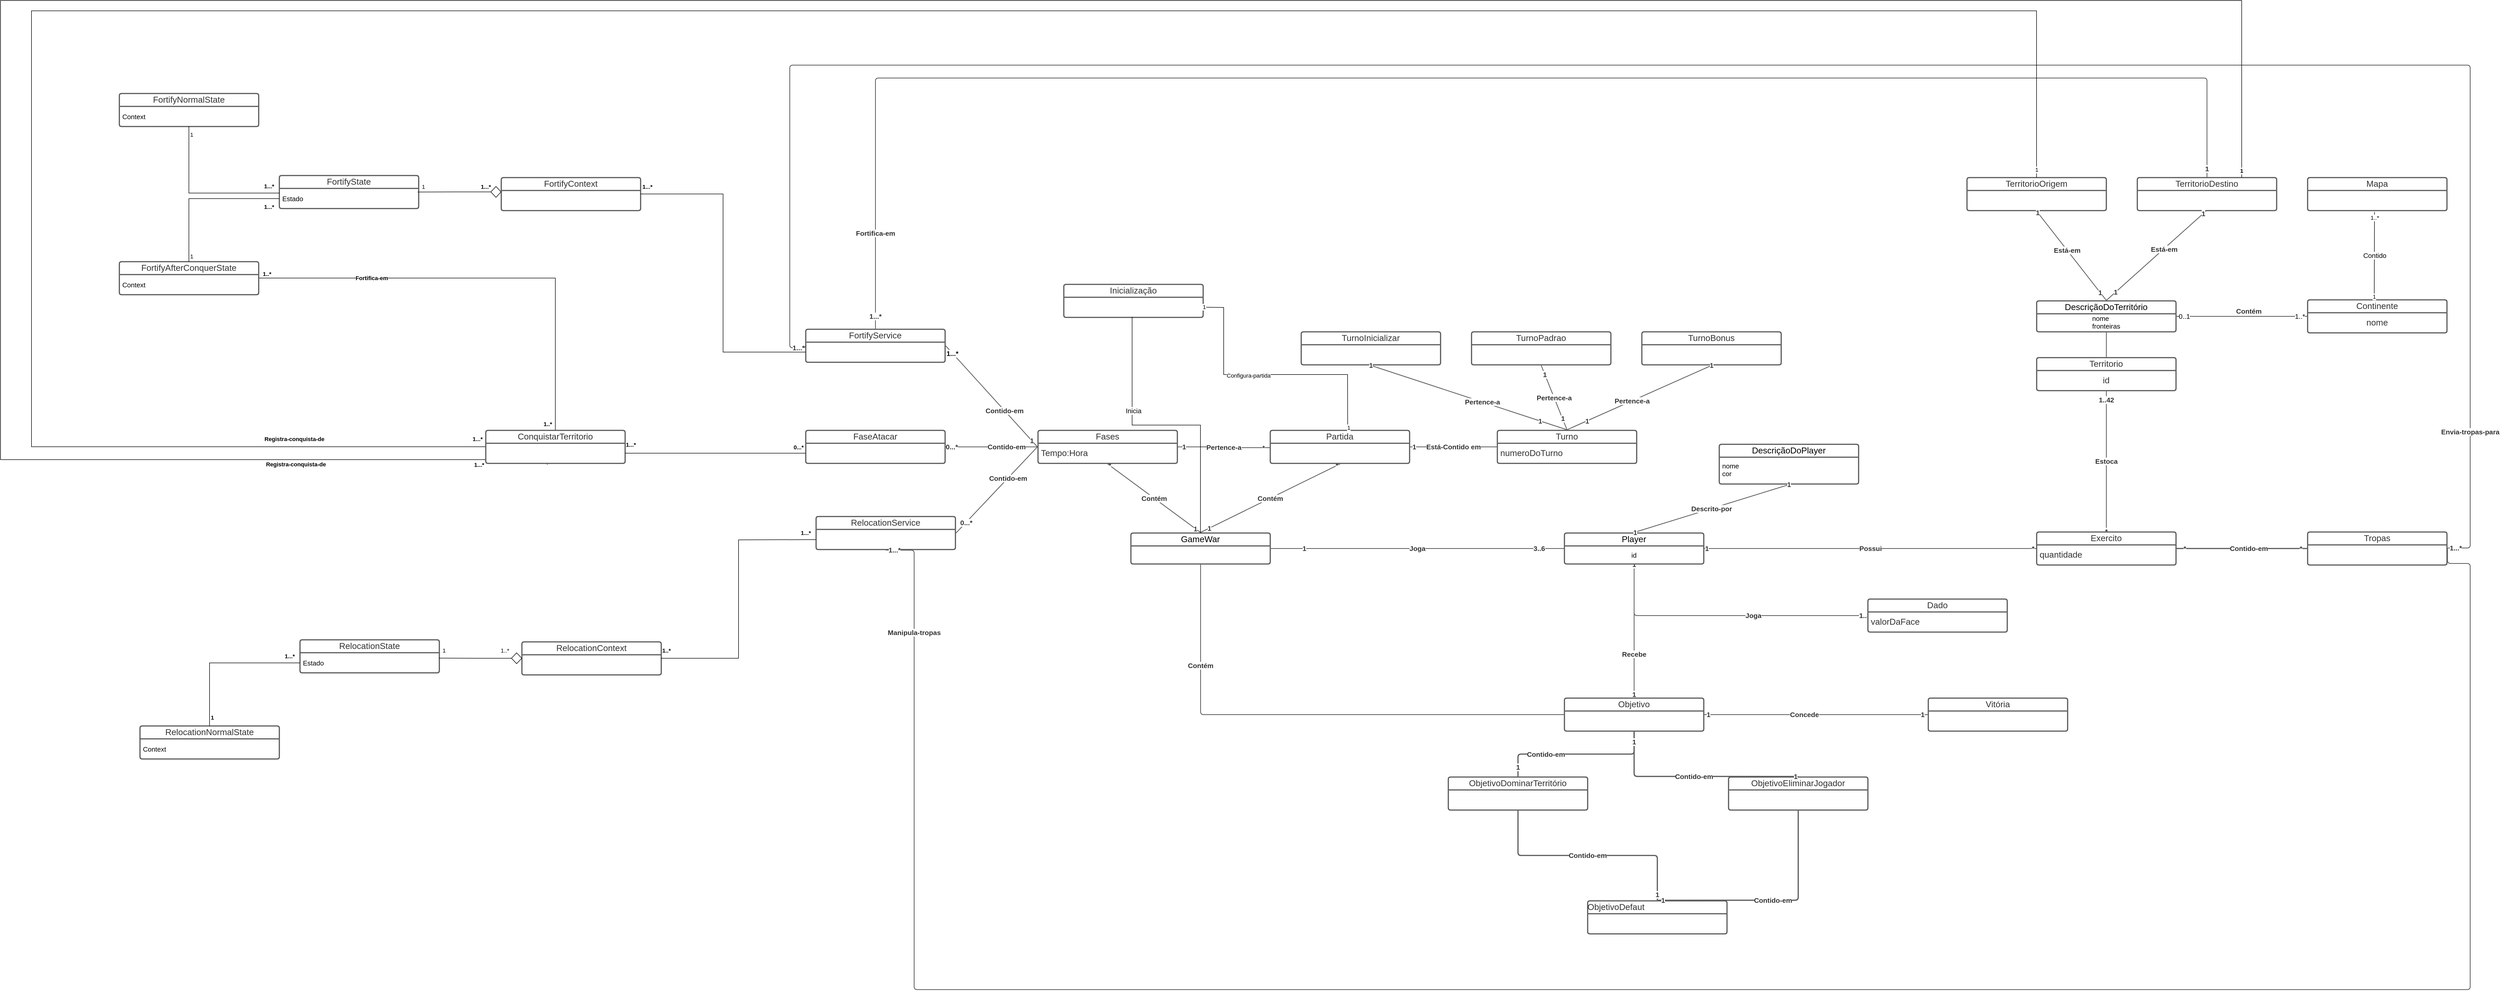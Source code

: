 <mxfile version="22.1.5" type="github">
  <diagram name="Página-1" id="Si-CH14yiZ2v39sJzGTK">
    <mxGraphModel dx="6308" dy="2695" grid="1" gridSize="10" guides="1" tooltips="1" connect="1" arrows="1" fold="1" page="1" pageScale="1" pageWidth="827" pageHeight="1169" math="0" shadow="0">
      <root>
        <mxCell id="0" />
        <mxCell id="1" parent="0" />
        <mxCell id="UsQh6MW5tUThm4Ib8KmH-1" value="" style="html=1;jettySize=18;whiteSpace=wrap;fontSize=13;strokeColor=#5E5E5E;strokeWidth=1.5;rounded=0;startArrow=none;endArrow=none;exitX=0.5;exitY=1.019;exitPerimeter=0;entryX=0.5;entryY=-0.018;entryPerimeter=0;lucidId=5HRyjfB9QeC6;align=center;" edge="1" parent="1" source="UsQh6MW5tUThm4Ib8KmH-32" target="UsQh6MW5tUThm4Ib8KmH-38">
          <mxGeometry width="100" height="100" relative="1" as="geometry">
            <Array as="points" />
          </mxGeometry>
        </mxCell>
        <mxCell id="UsQh6MW5tUThm4Ib8KmH-2" value="Recebe" style="text;html=1;resizable=0;labelBackgroundColor=default;align=center;verticalAlign=middle;fontStyle=1;fontColor=#333333;fontSize=13.3;" vertex="1" parent="UsQh6MW5tUThm4Ib8KmH-1">
          <mxGeometry x="0.35" relative="1" as="geometry" />
        </mxCell>
        <mxCell id="UsQh6MW5tUThm4Ib8KmH-3" value="1" style="text;html=1;resizable=0;labelBackgroundColor=default;align=center;verticalAlign=middle;fontStyle=1;fontColor=#333333;fontSize=13.3;" vertex="1" parent="UsQh6MW5tUThm4Ib8KmH-1">
          <mxGeometry x="0.955" relative="1" as="geometry">
            <mxPoint as="offset" />
          </mxGeometry>
        </mxCell>
        <mxCell id="UsQh6MW5tUThm4Ib8KmH-4" value="" style="html=1;jettySize=18;whiteSpace=wrap;fontSize=13;strokeColor=#5E5E5E;strokeWidth=1.5;rounded=0;startArrow=none;endArrow=none;exitX=1.004;exitY=0.5;exitPerimeter=0;entryX=-0.004;entryY=0.5;entryPerimeter=0;lucidId=.JRyJ6i8JRJA;align=center;" edge="1" parent="1" source="UsQh6MW5tUThm4Ib8KmH-32" target="UsQh6MW5tUThm4Ib8KmH-40">
          <mxGeometry width="100" height="100" relative="1" as="geometry">
            <Array as="points" />
          </mxGeometry>
        </mxCell>
        <mxCell id="UsQh6MW5tUThm4Ib8KmH-5" value="Possui" style="text;html=1;resizable=0;labelBackgroundColor=default;align=center;verticalAlign=middle;fontStyle=1;fontColor=#333333;fontSize=13.3;" vertex="1" parent="UsQh6MW5tUThm4Ib8KmH-4">
          <mxGeometry relative="1" as="geometry" />
        </mxCell>
        <mxCell id="UsQh6MW5tUThm4Ib8KmH-6" value="1" style="text;html=1;resizable=0;labelBackgroundColor=default;align=center;verticalAlign=middle;fontStyle=1;fontColor=#333333;fontSize=13.3;" vertex="1" parent="UsQh6MW5tUThm4Ib8KmH-4">
          <mxGeometry x="-0.986" relative="1" as="geometry">
            <mxPoint as="offset" />
          </mxGeometry>
        </mxCell>
        <mxCell id="UsQh6MW5tUThm4Ib8KmH-7" value="*" style="text;html=1;resizable=0;labelBackgroundColor=default;align=center;verticalAlign=middle;fontStyle=1;fontColor=#333333;fontSize=13.3;" vertex="1" parent="UsQh6MW5tUThm4Ib8KmH-4">
          <mxGeometry x="0.98" relative="1" as="geometry">
            <mxPoint as="offset" />
          </mxGeometry>
        </mxCell>
        <mxCell id="UsQh6MW5tUThm4Ib8KmH-8" value="" style="html=1;jettySize=18;whiteSpace=wrap;fontSize=13;strokeColor=#5E5E5E;strokeWidth=1.5;rounded=1;arcSize=12;edgeStyle=orthogonalEdgeStyle;startArrow=none;endArrow=none;exitX=0.5;exitY=-0.018;exitPerimeter=0;entryX=0.5;entryY=1.018;entryPerimeter=0;lucidId=OKRykUV2qCi_;align=center;" edge="1" parent="1" source="UsQh6MW5tUThm4Ib8KmH-40" target="UsQh6MW5tUThm4Ib8KmH-34">
          <mxGeometry width="100" height="100" relative="1" as="geometry">
            <Array as="points" />
          </mxGeometry>
        </mxCell>
        <mxCell id="UsQh6MW5tUThm4Ib8KmH-9" value="Estoca" style="text;html=1;resizable=0;labelBackgroundColor=default;align=center;verticalAlign=middle;fontStyle=1;fontColor=#333333;fontSize=13.3;" vertex="1" parent="UsQh6MW5tUThm4Ib8KmH-8">
          <mxGeometry relative="1" as="geometry" />
        </mxCell>
        <mxCell id="UsQh6MW5tUThm4Ib8KmH-10" value="*" style="text;html=1;resizable=0;labelBackgroundColor=default;align=center;verticalAlign=middle;fontStyle=1;fontColor=#333333;fontSize=13.3;" vertex="1" parent="UsQh6MW5tUThm4Ib8KmH-8">
          <mxGeometry x="-1" relative="1" as="geometry">
            <mxPoint as="offset" />
          </mxGeometry>
        </mxCell>
        <mxCell id="UsQh6MW5tUThm4Ib8KmH-11" value="1..42" style="text;html=1;resizable=0;labelBackgroundColor=default;align=center;verticalAlign=middle;fontStyle=1;fontColor=#333333;fontSize=13.3;" vertex="1" parent="UsQh6MW5tUThm4Ib8KmH-8">
          <mxGeometry x="0.876" relative="1" as="geometry">
            <mxPoint as="offset" />
          </mxGeometry>
        </mxCell>
        <mxCell id="UsQh6MW5tUThm4Ib8KmH-12" value="" style="html=1;jettySize=18;whiteSpace=wrap;fontSize=13;strokeColor=#5E5E5E;strokeWidth=1.5;rounded=1;arcSize=12;edgeStyle=orthogonalEdgeStyle;startArrow=none;endArrow=none;exitX=0.5;exitY=1.019;exitPerimeter=0;entryX=-0.004;entryY=0.5;entryPerimeter=0;lucidId=pR6ygLj6Zj-I;align=center;" edge="1" parent="1" source="UsQh6MW5tUThm4Ib8KmH-32" target="UsQh6MW5tUThm4Ib8KmH-36">
          <mxGeometry width="100" height="100" relative="1" as="geometry">
            <Array as="points">
              <mxPoint x="525" y="392" />
            </Array>
          </mxGeometry>
        </mxCell>
        <mxCell id="UsQh6MW5tUThm4Ib8KmH-13" value="Joga" style="text;html=1;resizable=0;labelBackgroundColor=default;align=center;verticalAlign=middle;fontStyle=1;fontColor=#333333;fontSize=13.3;" vertex="1" parent="UsQh6MW5tUThm4Ib8KmH-12">
          <mxGeometry x="0.199" relative="1" as="geometry" />
        </mxCell>
        <mxCell id="UsQh6MW5tUThm4Ib8KmH-14" value="1" style="text;html=1;resizable=0;labelBackgroundColor=default;align=center;verticalAlign=middle;fontStyle=1;fontColor=#333333;fontSize=13.3;" vertex="1" parent="UsQh6MW5tUThm4Ib8KmH-12">
          <mxGeometry x="-1" relative="1" as="geometry">
            <mxPoint as="offset" />
          </mxGeometry>
        </mxCell>
        <mxCell id="UsQh6MW5tUThm4Ib8KmH-15" value="1..3" style="text;html=1;resizable=0;labelBackgroundColor=default;align=center;verticalAlign=middle;fontStyle=1;fontColor=#333333;fontSize=13.3;" vertex="1" parent="UsQh6MW5tUThm4Ib8KmH-12">
          <mxGeometry x="0.981" relative="1" as="geometry">
            <mxPoint as="offset" />
          </mxGeometry>
        </mxCell>
        <mxCell id="UsQh6MW5tUThm4Ib8KmH-16" value="" style="html=1;jettySize=18;whiteSpace=wrap;fontSize=13;strokeColor=#5E5E5E;strokeWidth=1.5;rounded=0;startArrow=none;endArrow=none;exitX=0.5;exitY=-0.019;exitPerimeter=0;entryX=0.5;entryY=1.018;entryPerimeter=0;lucidId=g16yzDCr0j7X;align=center;" edge="1" parent="1" source="UsQh6MW5tUThm4Ib8KmH-144" target="UsQh6MW5tUThm4Ib8KmH-24">
          <mxGeometry width="100" height="100" relative="1" as="geometry">
            <Array as="points" />
          </mxGeometry>
        </mxCell>
        <mxCell id="UsQh6MW5tUThm4Ib8KmH-17" value="Contém" style="text;html=1;resizable=0;labelBackgroundColor=default;align=center;verticalAlign=middle;fontStyle=1;fontColor=#333333;fontSize=13.3;" vertex="1" parent="UsQh6MW5tUThm4Ib8KmH-16">
          <mxGeometry relative="1" as="geometry" />
        </mxCell>
        <mxCell id="UsQh6MW5tUThm4Ib8KmH-18" value="1" style="text;html=1;resizable=0;labelBackgroundColor=default;align=center;verticalAlign=middle;fontStyle=1;fontColor=#333333;fontSize=13.3;" vertex="1" parent="UsQh6MW5tUThm4Ib8KmH-16">
          <mxGeometry x="-0.886" relative="1" as="geometry">
            <mxPoint as="offset" />
          </mxGeometry>
        </mxCell>
        <mxCell id="UsQh6MW5tUThm4Ib8KmH-19" value="*" style="text;html=1;resizable=0;labelBackgroundColor=default;align=center;verticalAlign=middle;fontStyle=1;fontColor=#333333;fontSize=13.3;" vertex="1" parent="UsQh6MW5tUThm4Ib8KmH-16">
          <mxGeometry x="0.957" relative="1" as="geometry">
            <mxPoint as="offset" />
          </mxGeometry>
        </mxCell>
        <mxCell id="UsQh6MW5tUThm4Ib8KmH-20" value="" style="html=1;jettySize=18;whiteSpace=wrap;fontSize=13;strokeColor=#5E5E5E;strokeWidth=1.5;rounded=0;startArrow=none;endArrow=none;exitX=0.5;exitY=-0.019;exitPerimeter=0;entryX=0.5;entryY=1.018;entryPerimeter=0;lucidId=j16ye~xrxjlp;align=center;" edge="1" parent="1" source="UsQh6MW5tUThm4Ib8KmH-144" target="UsQh6MW5tUThm4Ib8KmH-30">
          <mxGeometry width="100" height="100" relative="1" as="geometry">
            <Array as="points" />
          </mxGeometry>
        </mxCell>
        <mxCell id="UsQh6MW5tUThm4Ib8KmH-21" value="Contém" style="text;html=1;resizable=0;labelBackgroundColor=default;align=center;verticalAlign=middle;fontStyle=1;fontColor=#333333;fontSize=13.3;" vertex="1" parent="UsQh6MW5tUThm4Ib8KmH-20">
          <mxGeometry relative="1" as="geometry" />
        </mxCell>
        <mxCell id="UsQh6MW5tUThm4Ib8KmH-22" value="1" style="text;html=1;resizable=0;labelBackgroundColor=default;align=center;verticalAlign=middle;fontStyle=1;fontColor=#333333;fontSize=13.3;" vertex="1" parent="UsQh6MW5tUThm4Ib8KmH-20">
          <mxGeometry x="-0.874" relative="1" as="geometry">
            <mxPoint as="offset" />
          </mxGeometry>
        </mxCell>
        <mxCell id="UsQh6MW5tUThm4Ib8KmH-23" value="*" style="text;html=1;resizable=0;labelBackgroundColor=default;align=center;verticalAlign=middle;fontStyle=1;fontColor=#333333;fontSize=13.3;" vertex="1" parent="UsQh6MW5tUThm4Ib8KmH-20">
          <mxGeometry x="0.955" relative="1" as="geometry">
            <mxPoint as="offset" />
          </mxGeometry>
        </mxCell>
        <mxCell id="UsQh6MW5tUThm4Ib8KmH-24" value="Fases" style="html=1;overflow=block;blockSpacing=1;swimlane;childLayout=stackLayout;horizontal=1;horizontalStack=0;resizeParent=1;resizeParentMax=0;resizeLast=0;collapsible=0;fontStyle=0;marginBottom=0;swimlaneFillColor=#ffffff;startSize=25;whiteSpace=wrap;fontSize=16.7;fontColor=#333333;align=center;spacing=0;strokeColor=#5e5e5e;strokeOpacity=100;rounded=1;absoluteArcSize=1;arcSize=9;strokeWidth=2.3;" vertex="1" parent="1">
          <mxGeometry x="-630" y="33" width="270" height="64" as="geometry" />
        </mxCell>
        <mxCell id="UsQh6MW5tUThm4Ib8KmH-25" value="&lt;div align=&quot;left&quot;&gt;&lt;font style=&quot;vertical-align: inherit;&quot;&gt;&lt;font style=&quot;vertical-align: inherit;&quot;&gt;Tempo:Hora&lt;/font&gt;&lt;/font&gt;&lt;/div&gt;" style="part=1;html=1;resizeHeight=0;strokeColor=none;fillColor=none;align=left;verticalAlign=middle;spacingLeft=4;spacingRight=4;overflow=hidden;rotatable=0;points=[[0,0.5],[1,0.5]];portConstraint=eastwest;swimlaneFillColor=#ffffff;strokeOpacity=100;whiteSpace=wrap;fontSize=16.7;fontColor=#333333;" vertex="1" parent="UsQh6MW5tUThm4Ib8KmH-24">
          <mxGeometry y="25" width="270" height="39" as="geometry" />
        </mxCell>
        <mxCell id="UsQh6MW5tUThm4Ib8KmH-26" value="" style="html=1;jettySize=18;whiteSpace=wrap;fontSize=13;strokeColor=#5E5E5E;strokeWidth=1.5;rounded=1;arcSize=12;edgeStyle=orthogonalEdgeStyle;startArrow=none;endArrow=none;exitX=1.004;exitY=0.5;exitPerimeter=0;entryX=-0.004;entryY=0.524;entryPerimeter=0;lucidId=ic7ym-YOa~ux;align=center;" edge="1" parent="1" source="UsQh6MW5tUThm4Ib8KmH-24" target="UsQh6MW5tUThm4Ib8KmH-30">
          <mxGeometry width="100" height="100" relative="1" as="geometry">
            <Array as="points" />
          </mxGeometry>
        </mxCell>
        <mxCell id="UsQh6MW5tUThm4Ib8KmH-27" value="Pertence-a" style="text;html=1;resizable=0;labelBackgroundColor=default;align=center;verticalAlign=middle;fontStyle=1;fontColor=#333333;fontSize=13.3;" vertex="1" parent="UsQh6MW5tUThm4Ib8KmH-26">
          <mxGeometry relative="1" as="geometry" />
        </mxCell>
        <mxCell id="UsQh6MW5tUThm4Ib8KmH-28" value="1" style="text;html=1;resizable=0;labelBackgroundColor=default;align=center;verticalAlign=middle;fontStyle=1;fontColor=#333333;fontSize=13.3;" vertex="1" parent="UsQh6MW5tUThm4Ib8KmH-26">
          <mxGeometry x="-0.873" relative="1" as="geometry">
            <mxPoint as="offset" />
          </mxGeometry>
        </mxCell>
        <mxCell id="UsQh6MW5tUThm4Ib8KmH-29" value="*" style="text;html=1;resizable=0;labelBackgroundColor=default;align=center;verticalAlign=middle;fontStyle=1;fontColor=#333333;fontSize=13.3;" vertex="1" parent="UsQh6MW5tUThm4Ib8KmH-26">
          <mxGeometry x="0.865" relative="1" as="geometry">
            <mxPoint as="offset" />
          </mxGeometry>
        </mxCell>
        <mxCell id="UsQh6MW5tUThm4Ib8KmH-30" value="Partida" style="html=1;overflow=block;blockSpacing=1;swimlane;childLayout=stackLayout;horizontal=1;horizontalStack=0;resizeParent=1;resizeParentMax=0;resizeLast=0;collapsible=0;fontStyle=0;marginBottom=0;swimlaneFillColor=#ffffff;startSize=25;whiteSpace=wrap;fontSize=16.7;fontColor=#333333;align=center;spacing=0;strokeColor=#5e5e5e;strokeOpacity=100;rounded=1;absoluteArcSize=1;arcSize=9;strokeWidth=2.3;" vertex="1" parent="1">
          <mxGeometry x="-180" y="33" width="270" height="64" as="geometry" />
        </mxCell>
        <mxCell id="UsQh6MW5tUThm4Ib8KmH-31" value="" style="part=1;html=1;resizeHeight=0;strokeColor=none;fillColor=none;align=center;verticalAlign=middle;spacingLeft=4;spacingRight=4;overflow=hidden;rotatable=0;points=[[0,0.5],[1,0.5]];portConstraint=eastwest;swimlaneFillColor=#ffffff;strokeOpacity=100;whiteSpace=wrap;fontSize=13;" vertex="1" parent="UsQh6MW5tUThm4Ib8KmH-30">
          <mxGeometry y="25" width="270" height="39" as="geometry" />
        </mxCell>
        <mxCell id="UsQh6MW5tUThm4Ib8KmH-32" value="Player" style="html=1;overflow=block;blockSpacing=1;swimlane;childLayout=stackLayout;horizontal=1;horizontalStack=0;resizeParent=1;resizeParentMax=0;resizeLast=0;collapsible=0;fontStyle=0;marginBottom=0;swimlaneFillColor=#ffffff;startSize=25;whiteSpace=wrap;fontSize=16.7;align=center;spacing=0;strokeColor=#5e5e5e;strokeOpacity=100;rounded=1;absoluteArcSize=1;arcSize=9;strokeWidth=2.3;" vertex="1" parent="1">
          <mxGeometry x="390" y="232" width="270" height="60" as="geometry" />
        </mxCell>
        <mxCell id="UsQh6MW5tUThm4Ib8KmH-33" value="id" style="part=1;html=1;resizeHeight=0;strokeColor=none;fillColor=none;align=center;verticalAlign=middle;spacingLeft=4;spacingRight=4;overflow=hidden;rotatable=0;points=[[0,0.5],[1,0.5]];portConstraint=eastwest;swimlaneFillColor=#ffffff;strokeOpacity=100;whiteSpace=wrap;fontSize=13;" vertex="1" parent="UsQh6MW5tUThm4Ib8KmH-32">
          <mxGeometry y="25" width="270" height="35" as="geometry" />
        </mxCell>
        <mxCell id="UsQh6MW5tUThm4Ib8KmH-34" value="Territorio" style="html=1;overflow=block;blockSpacing=1;swimlane;childLayout=stackLayout;horizontal=1;horizontalStack=0;resizeParent=1;resizeParentMax=0;resizeLast=0;collapsible=0;fontStyle=0;marginBottom=0;swimlaneFillColor=#ffffff;startSize=25;whiteSpace=wrap;fontSize=16.7;fontColor=#333333;align=center;spacing=0;strokeColor=#5e5e5e;strokeOpacity=100;rounded=1;absoluteArcSize=1;arcSize=9;strokeWidth=2.3;" vertex="1" parent="1">
          <mxGeometry x="1305" y="-108" width="270" height="64" as="geometry" />
        </mxCell>
        <mxCell id="UsQh6MW5tUThm4Ib8KmH-35" value="id" style="part=1;html=1;resizeHeight=0;strokeColor=none;fillColor=none;align=center;verticalAlign=middle;spacingLeft=4;spacingRight=4;overflow=hidden;rotatable=0;points=[[0,0.5],[1,0.5]];portConstraint=eastwest;swimlaneFillColor=#ffffff;strokeOpacity=100;whiteSpace=wrap;fontSize=16.7;fontColor=#333333;" vertex="1" parent="UsQh6MW5tUThm4Ib8KmH-34">
          <mxGeometry y="25" width="270" height="39" as="geometry" />
        </mxCell>
        <mxCell id="UsQh6MW5tUThm4Ib8KmH-36" value="Dado" style="html=1;overflow=block;blockSpacing=1;swimlane;childLayout=stackLayout;horizontal=1;horizontalStack=0;resizeParent=1;resizeParentMax=0;resizeLast=0;collapsible=0;fontStyle=0;marginBottom=0;swimlaneFillColor=#ffffff;startSize=25;whiteSpace=wrap;fontSize=16.7;fontColor=#333333;align=center;spacing=0;strokeColor=#5e5e5e;strokeOpacity=100;rounded=1;absoluteArcSize=1;arcSize=9;strokeWidth=2.3;" vertex="1" parent="1">
          <mxGeometry x="978" y="360" width="270" height="64" as="geometry" />
        </mxCell>
        <mxCell id="UsQh6MW5tUThm4Ib8KmH-37" value="&lt;div align=&quot;left&quot;&gt;valorDaFace&lt;/div&gt;" style="part=1;html=1;resizeHeight=0;strokeColor=none;fillColor=none;align=left;verticalAlign=middle;spacingLeft=4;spacingRight=4;overflow=hidden;rotatable=0;points=[[0,0.5],[1,0.5]];portConstraint=eastwest;swimlaneFillColor=#ffffff;strokeOpacity=100;whiteSpace=wrap;fontSize=16.7;fontColor=#333333;" vertex="1" parent="UsQh6MW5tUThm4Ib8KmH-36">
          <mxGeometry y="25" width="270" height="39" as="geometry" />
        </mxCell>
        <mxCell id="UsQh6MW5tUThm4Ib8KmH-38" value="Objetivo" style="html=1;overflow=block;blockSpacing=1;swimlane;childLayout=stackLayout;horizontal=1;horizontalStack=0;resizeParent=1;resizeParentMax=0;resizeLast=0;collapsible=0;fontStyle=0;marginBottom=0;swimlaneFillColor=#ffffff;startSize=25;whiteSpace=wrap;fontSize=16.7;fontColor=#333333;align=center;spacing=0;strokeColor=#5e5e5e;strokeOpacity=100;rounded=1;absoluteArcSize=1;arcSize=9;strokeWidth=2.3;" vertex="1" parent="1">
          <mxGeometry x="390" y="552" width="270" height="64" as="geometry" />
        </mxCell>
        <mxCell id="UsQh6MW5tUThm4Ib8KmH-39" value="" style="part=1;html=1;resizeHeight=0;strokeColor=none;fillColor=none;align=center;verticalAlign=middle;spacingLeft=4;spacingRight=4;overflow=hidden;rotatable=0;points=[[0,0.5],[1,0.5]];portConstraint=eastwest;swimlaneFillColor=#ffffff;strokeOpacity=100;whiteSpace=wrap;fontSize=13;" vertex="1" parent="UsQh6MW5tUThm4Ib8KmH-38">
          <mxGeometry y="25" width="270" height="39" as="geometry" />
        </mxCell>
        <mxCell id="UsQh6MW5tUThm4Ib8KmH-40" value="Exercito" style="html=1;overflow=block;blockSpacing=1;swimlane;childLayout=stackLayout;horizontal=1;horizontalStack=0;resizeParent=1;resizeParentMax=0;resizeLast=0;collapsible=0;fontStyle=0;marginBottom=0;swimlaneFillColor=#ffffff;startSize=25;whiteSpace=wrap;fontSize=16.7;fontColor=#333333;align=center;spacing=0;strokeColor=#5e5e5e;strokeOpacity=100;rounded=1;absoluteArcSize=1;arcSize=9;strokeWidth=2.3;" vertex="1" parent="1">
          <mxGeometry x="1305" y="230" width="270" height="64" as="geometry" />
        </mxCell>
        <mxCell id="UsQh6MW5tUThm4Ib8KmH-41" value="&lt;div align=&quot;left&quot;&gt;quantidade&lt;/div&gt;" style="part=1;html=1;resizeHeight=0;strokeColor=none;fillColor=none;align=left;verticalAlign=middle;spacingLeft=4;spacingRight=4;overflow=hidden;rotatable=0;points=[[0,0.5],[1,0.5]];portConstraint=eastwest;swimlaneFillColor=#ffffff;strokeOpacity=100;whiteSpace=wrap;fontSize=16.7;fontColor=#333333;" vertex="1" parent="UsQh6MW5tUThm4Ib8KmH-40">
          <mxGeometry y="25" width="270" height="39" as="geometry" />
        </mxCell>
        <mxCell id="UsQh6MW5tUThm4Ib8KmH-42" value="&lt;font style=&quot;vertical-align: inherit;&quot;&gt;&lt;font style=&quot;vertical-align: inherit;&quot;&gt;FortifyService&lt;/font&gt;&lt;/font&gt;" style="html=1;overflow=block;blockSpacing=1;swimlane;childLayout=stackLayout;horizontal=1;horizontalStack=0;resizeParent=1;resizeParentMax=0;resizeLast=0;collapsible=0;fontStyle=0;marginBottom=0;swimlaneFillColor=#ffffff;startSize=25;whiteSpace=wrap;fontSize=16.7;fontColor=#333333;align=center;spacing=0;strokeColor=#5e5e5e;strokeOpacity=100;rounded=1;absoluteArcSize=1;arcSize=9;strokeWidth=2.3;" vertex="1" parent="1">
          <mxGeometry x="-1080" y="-163" width="270" height="64" as="geometry" />
        </mxCell>
        <mxCell id="UsQh6MW5tUThm4Ib8KmH-43" value="" style="part=1;html=1;resizeHeight=0;strokeColor=none;fillColor=none;align=center;verticalAlign=middle;spacingLeft=4;spacingRight=4;overflow=hidden;rotatable=0;points=[[0,0.5],[1,0.5]];portConstraint=eastwest;swimlaneFillColor=#ffffff;strokeOpacity=100;whiteSpace=wrap;fontSize=13;" vertex="1" parent="UsQh6MW5tUThm4Ib8KmH-42">
          <mxGeometry y="25" width="270" height="39" as="geometry" />
        </mxCell>
        <mxCell id="UsQh6MW5tUThm4Ib8KmH-44" value="FaseAtacar" style="html=1;overflow=block;blockSpacing=1;swimlane;childLayout=stackLayout;horizontal=1;horizontalStack=0;resizeParent=1;resizeParentMax=0;resizeLast=0;collapsible=0;fontStyle=0;marginBottom=0;swimlaneFillColor=#ffffff;startSize=25;whiteSpace=wrap;fontSize=16.7;fontColor=#333333;align=center;spacing=0;strokeColor=#5e5e5e;strokeOpacity=100;rounded=1;absoluteArcSize=1;arcSize=9;strokeWidth=2.3;" vertex="1" parent="1">
          <mxGeometry x="-1080" y="33" width="270" height="64" as="geometry" />
        </mxCell>
        <mxCell id="UsQh6MW5tUThm4Ib8KmH-45" value="" style="part=1;html=1;resizeHeight=0;strokeColor=none;fillColor=none;align=center;verticalAlign=middle;spacingLeft=4;spacingRight=4;overflow=hidden;rotatable=0;points=[[0,0.5],[1,0.5]];portConstraint=eastwest;swimlaneFillColor=#ffffff;strokeOpacity=100;whiteSpace=wrap;fontSize=13;" vertex="1" parent="UsQh6MW5tUThm4Ib8KmH-44">
          <mxGeometry y="25" width="270" height="39" as="geometry" />
        </mxCell>
        <mxCell id="UsQh6MW5tUThm4Ib8KmH-46" value="&lt;font style=&quot;vertical-align: inherit;&quot;&gt;&lt;font style=&quot;vertical-align: inherit;&quot;&gt;RelocationService&lt;/font&gt;&lt;/font&gt;" style="html=1;overflow=block;blockSpacing=1;swimlane;childLayout=stackLayout;horizontal=1;horizontalStack=0;resizeParent=1;resizeParentMax=0;resizeLast=0;collapsible=0;fontStyle=0;marginBottom=0;swimlaneFillColor=#ffffff;startSize=25;whiteSpace=wrap;fontSize=16.7;fontColor=#333333;align=center;spacing=0;strokeColor=#5e5e5e;strokeOpacity=100;rounded=1;absoluteArcSize=1;arcSize=9;strokeWidth=2.3;" vertex="1" parent="1">
          <mxGeometry x="-1060" y="200" width="270" height="64" as="geometry" />
        </mxCell>
        <mxCell id="UsQh6MW5tUThm4Ib8KmH-47" value="" style="part=1;html=1;resizeHeight=0;strokeColor=none;fillColor=none;align=center;verticalAlign=middle;spacingLeft=4;spacingRight=4;overflow=hidden;rotatable=0;points=[[0,0.5],[1,0.5]];portConstraint=eastwest;swimlaneFillColor=#ffffff;strokeOpacity=100;whiteSpace=wrap;fontSize=13;" vertex="1" parent="UsQh6MW5tUThm4Ib8KmH-46">
          <mxGeometry y="25" width="270" height="39" as="geometry" />
        </mxCell>
        <mxCell id="UsQh6MW5tUThm4Ib8KmH-48" value="" style="html=1;jettySize=18;whiteSpace=wrap;fontSize=13;strokeColor=#5E5E5E;strokeWidth=1.5;rounded=0;startArrow=none;endArrow=none;exitX=1.004;exitY=0.5;exitPerimeter=0;entryX=-0.004;entryY=0.5;entryPerimeter=0;lucidId=03fALjLhYcYY;align=center;" edge="1" parent="1" source="UsQh6MW5tUThm4Ib8KmH-42" target="UsQh6MW5tUThm4Ib8KmH-24">
          <mxGeometry width="100" height="100" relative="1" as="geometry">
            <Array as="points" />
          </mxGeometry>
        </mxCell>
        <mxCell id="UsQh6MW5tUThm4Ib8KmH-49" value="Contido-em" style="text;html=1;resizable=0;labelBackgroundColor=default;align=center;verticalAlign=middle;fontStyle=1;fontColor=#333333;fontSize=13.3;" vertex="1" parent="UsQh6MW5tUThm4Ib8KmH-48">
          <mxGeometry x="0.281" relative="1" as="geometry" />
        </mxCell>
        <mxCell id="UsQh6MW5tUThm4Ib8KmH-50" value="1" style="text;html=1;resizable=0;labelBackgroundColor=default;align=center;verticalAlign=middle;fontStyle=1;fontColor=#333333;fontSize=13.3;" vertex="1" parent="UsQh6MW5tUThm4Ib8KmH-48">
          <mxGeometry x="0.869" relative="1" as="geometry">
            <mxPoint as="offset" />
          </mxGeometry>
        </mxCell>
        <mxCell id="UsQh6MW5tUThm4Ib8KmH-51" value="1...*" style="text;html=1;resizable=0;labelBackgroundColor=default;align=center;verticalAlign=middle;fontStyle=1;fontSize=13;" vertex="1" parent="UsQh6MW5tUThm4Ib8KmH-48">
          <mxGeometry x="-0.851" relative="1" as="geometry">
            <mxPoint as="offset" />
          </mxGeometry>
        </mxCell>
        <mxCell id="UsQh6MW5tUThm4Ib8KmH-52" value="" style="html=1;jettySize=18;whiteSpace=wrap;fontSize=13;strokeColor=#5E5E5E;strokeWidth=1.5;rounded=1;arcSize=12;edgeStyle=orthogonalEdgeStyle;startArrow=none;endArrow=none;exitX=1.004;exitY=0.5;exitPerimeter=0;entryX=-0.004;entryY=0.5;entryPerimeter=0;lucidId=f5fABDdCmkVi;align=center;" edge="1" parent="1" source="UsQh6MW5tUThm4Ib8KmH-44" target="UsQh6MW5tUThm4Ib8KmH-24">
          <mxGeometry width="100" height="100" relative="1" as="geometry">
            <Array as="points" />
          </mxGeometry>
        </mxCell>
        <mxCell id="UsQh6MW5tUThm4Ib8KmH-53" value="0...*" style="text;html=1;resizable=0;labelBackgroundColor=default;align=center;verticalAlign=middle;fontStyle=1;fontColor=#333333;fontSize=13.3;" vertex="1" parent="UsQh6MW5tUThm4Ib8KmH-52">
          <mxGeometry x="-0.872" relative="1" as="geometry">
            <mxPoint as="offset" />
          </mxGeometry>
        </mxCell>
        <mxCell id="UsQh6MW5tUThm4Ib8KmH-54" value="Contido-em" style="text;html=1;resizable=0;labelBackgroundColor=default;align=center;verticalAlign=middle;fontStyle=1;fontColor=#333333;fontSize=13.3;" vertex="1" parent="UsQh6MW5tUThm4Ib8KmH-52">
          <mxGeometry x="0.328" relative="1" as="geometry" />
        </mxCell>
        <mxCell id="UsQh6MW5tUThm4Ib8KmH-55" value="" style="html=1;jettySize=18;whiteSpace=wrap;fontSize=13;strokeColor=#5E5E5E;strokeWidth=1.5;rounded=0;startArrow=none;endArrow=none;exitX=1.004;exitY=0.5;exitPerimeter=0;entryX=-0.004;entryY=0.5;entryPerimeter=0;lucidId=l5fAMesn.4vy;align=center;" edge="1" parent="1" source="UsQh6MW5tUThm4Ib8KmH-46" target="UsQh6MW5tUThm4Ib8KmH-24">
          <mxGeometry width="100" height="100" relative="1" as="geometry">
            <Array as="points" />
          </mxGeometry>
        </mxCell>
        <mxCell id="UsQh6MW5tUThm4Ib8KmH-56" value="0...*" style="text;html=1;resizable=0;labelBackgroundColor=default;align=center;verticalAlign=middle;fontStyle=1;fontColor=#333333;fontSize=13.3;" vertex="1" parent="UsQh6MW5tUThm4Ib8KmH-55">
          <mxGeometry x="-0.752" relative="1" as="geometry">
            <mxPoint as="offset" />
          </mxGeometry>
        </mxCell>
        <mxCell id="UsQh6MW5tUThm4Ib8KmH-57" value="Contido-em" style="text;html=1;resizable=0;labelBackgroundColor=default;align=center;verticalAlign=middle;fontStyle=1;fontColor=#333333;fontSize=13.3;" vertex="1" parent="UsQh6MW5tUThm4Ib8KmH-55">
          <mxGeometry x="0.273" relative="1" as="geometry" />
        </mxCell>
        <mxCell id="UsQh6MW5tUThm4Ib8KmH-58" value="Continente" style="html=1;overflow=block;blockSpacing=1;swimlane;childLayout=stackLayout;horizontal=1;horizontalStack=0;resizeParent=1;resizeParentMax=0;resizeLast=0;collapsible=0;fontStyle=0;marginBottom=0;swimlaneFillColor=#ffffff;startSize=25;whiteSpace=wrap;fontSize=16.7;fontColor=#333333;align=center;spacing=0;strokeColor=#5e5e5e;strokeOpacity=100;rounded=1;absoluteArcSize=1;arcSize=9;strokeWidth=2.3;" vertex="1" parent="1">
          <mxGeometry x="1830" y="-220" width="270" height="64" as="geometry" />
        </mxCell>
        <mxCell id="UsQh6MW5tUThm4Ib8KmH-59" value="nome" style="part=1;html=1;resizeHeight=0;strokeColor=none;fillColor=none;align=center;verticalAlign=middle;spacingLeft=4;spacingRight=4;overflow=hidden;rotatable=0;points=[[0,0.5],[1,0.5]];portConstraint=eastwest;swimlaneFillColor=#ffffff;strokeOpacity=100;whiteSpace=wrap;fontSize=16.7;fontColor=#333333;" vertex="1" parent="UsQh6MW5tUThm4Ib8KmH-58">
          <mxGeometry y="25" width="270" height="39" as="geometry" />
        </mxCell>
        <mxCell id="UsQh6MW5tUThm4Ib8KmH-60" value="" style="html=1;jettySize=18;whiteSpace=wrap;fontSize=13;strokeColor=#5E5E5E;strokeWidth=1.5;rounded=1;arcSize=12;edgeStyle=orthogonalEdgeStyle;startArrow=none;endArrow=none;exitX=-0.004;exitY=0.5;exitPerimeter=0;entryX=1.004;entryY=0.5;entryPerimeter=0;lucidId=ZggAJ.CfdNf1;align=center;" edge="1" parent="1" source="UsQh6MW5tUThm4Ib8KmH-58" target="UsQh6MW5tUThm4Ib8KmH-164">
          <mxGeometry width="100" height="100" relative="1" as="geometry">
            <Array as="points" />
          </mxGeometry>
        </mxCell>
        <mxCell id="UsQh6MW5tUThm4Ib8KmH-61" value="Contém" style="text;html=1;resizable=0;labelBackgroundColor=default;align=center;verticalAlign=middle;fontStyle=1;fontColor=#333333;fontSize=13.3;" vertex="1" parent="UsQh6MW5tUThm4Ib8KmH-60">
          <mxGeometry x="-0.104" relative="1" as="geometry">
            <mxPoint y="-10" as="offset" />
          </mxGeometry>
        </mxCell>
        <mxCell id="UsQh6MW5tUThm4Ib8KmH-62" value="1..*" style="text;html=1;resizable=0;labelBackgroundColor=default;align=center;verticalAlign=middle;fontSize=13;" vertex="1" parent="UsQh6MW5tUThm4Ib8KmH-60">
          <mxGeometry x="-0.885" relative="1" as="geometry">
            <mxPoint as="offset" />
          </mxGeometry>
        </mxCell>
        <mxCell id="UsQh6MW5tUThm4Ib8KmH-63" value="0..1" style="text;html=1;resizable=0;labelBackgroundColor=default;align=center;verticalAlign=middle;fontSize=13;" vertex="1" parent="UsQh6MW5tUThm4Ib8KmH-60">
          <mxGeometry x="0.888" relative="1" as="geometry">
            <mxPoint as="offset" />
          </mxGeometry>
        </mxCell>
        <mxCell id="UsQh6MW5tUThm4Ib8KmH-64" value="ObjetivoDefaut" style="html=1;overflow=block;blockSpacing=1;swimlane;childLayout=stackLayout;horizontal=1;horizontalStack=0;resizeParent=1;resizeParentMax=0;resizeLast=0;collapsible=0;fontStyle=0;marginBottom=0;swimlaneFillColor=#ffffff;startSize=25;whiteSpace=wrap;fontSize=16.7;fontColor=#333333;align=left;spacing=0;strokeColor=#5e5e5e;strokeOpacity=100;rounded=1;absoluteArcSize=1;arcSize=9;strokeWidth=2.3;" vertex="1" parent="1">
          <mxGeometry x="435" y="945" width="270" height="64" as="geometry" />
        </mxCell>
        <mxCell id="UsQh6MW5tUThm4Ib8KmH-65" value="" style="part=1;html=1;resizeHeight=0;strokeColor=none;fillColor=none;align=left;verticalAlign=middle;spacingLeft=4;spacingRight=4;overflow=hidden;rotatable=0;points=[[0,0.5],[1,0.5]];portConstraint=eastwest;swimlaneFillColor=#ffffff;strokeOpacity=100;whiteSpace=wrap;fontSize=13;" vertex="1" parent="UsQh6MW5tUThm4Ib8KmH-64">
          <mxGeometry y="25" width="270" height="39" as="geometry" />
        </mxCell>
        <mxCell id="UsQh6MW5tUThm4Ib8KmH-66" value="ObjetivoDominarTerritório" style="html=1;overflow=block;blockSpacing=1;swimlane;childLayout=stackLayout;horizontal=1;horizontalStack=0;resizeParent=1;resizeParentMax=0;resizeLast=0;collapsible=0;fontStyle=0;marginBottom=0;swimlaneFillColor=#ffffff;startSize=25;whiteSpace=wrap;fontSize=16.7;fontColor=#333333;align=center;spacing=0;strokeColor=#5e5e5e;strokeOpacity=100;rounded=1;absoluteArcSize=1;arcSize=9;strokeWidth=2.3;" vertex="1" parent="1">
          <mxGeometry x="165" y="705" width="270" height="64" as="geometry" />
        </mxCell>
        <mxCell id="UsQh6MW5tUThm4Ib8KmH-67" value="" style="part=1;html=1;resizeHeight=0;strokeColor=none;fillColor=none;align=center;verticalAlign=middle;spacingLeft=4;spacingRight=4;overflow=hidden;rotatable=0;points=[[0,0.5],[1,0.5]];portConstraint=eastwest;swimlaneFillColor=#ffffff;strokeOpacity=100;whiteSpace=wrap;fontSize=13;" vertex="1" parent="UsQh6MW5tUThm4Ib8KmH-66">
          <mxGeometry y="25" width="270" height="39" as="geometry" />
        </mxCell>
        <mxCell id="UsQh6MW5tUThm4Ib8KmH-68" value="ObjetivoEliminarJogador" style="html=1;overflow=block;blockSpacing=1;swimlane;childLayout=stackLayout;horizontal=1;horizontalStack=0;resizeParent=1;resizeParentMax=0;resizeLast=0;collapsible=0;fontStyle=0;marginBottom=0;swimlaneFillColor=#ffffff;startSize=25;whiteSpace=wrap;fontSize=16.7;fontColor=#333333;align=center;spacing=0;strokeColor=#5e5e5e;strokeOpacity=100;rounded=1;absoluteArcSize=1;arcSize=9;strokeWidth=2.3;" vertex="1" parent="1">
          <mxGeometry x="708" y="705" width="270" height="64" as="geometry" />
        </mxCell>
        <mxCell id="UsQh6MW5tUThm4Ib8KmH-69" value="" style="part=1;html=1;resizeHeight=0;strokeColor=none;fillColor=none;align=center;verticalAlign=middle;spacingLeft=4;spacingRight=4;overflow=hidden;rotatable=0;points=[[0,0.5],[1,0.5]];portConstraint=eastwest;swimlaneFillColor=#ffffff;strokeOpacity=100;whiteSpace=wrap;fontSize=13;" vertex="1" parent="UsQh6MW5tUThm4Ib8KmH-68">
          <mxGeometry y="25" width="270" height="39" as="geometry" />
        </mxCell>
        <mxCell id="UsQh6MW5tUThm4Ib8KmH-70" value="" style="html=1;jettySize=18;whiteSpace=wrap;fontSize=13;strokeColor=#5E5E5E;strokeWidth=2.3;rounded=1;arcSize=12;edgeStyle=orthogonalEdgeStyle;startArrow=none;endArrow=none;exitX=0.5;exitY=-0.018;exitPerimeter=0;entryX=0.5;entryY=1.018;entryPerimeter=0;lucidId=rJgAQ0wlxhJF;align=center;" edge="1" parent="1" source="UsQh6MW5tUThm4Ib8KmH-64" target="UsQh6MW5tUThm4Ib8KmH-66">
          <mxGeometry width="100" height="100" relative="1" as="geometry">
            <Array as="points" />
          </mxGeometry>
        </mxCell>
        <mxCell id="UsQh6MW5tUThm4Ib8KmH-71" value="Contido-em" style="text;html=1;resizable=0;labelBackgroundColor=default;align=center;verticalAlign=middle;fontStyle=1;fontColor=#333333;fontSize=13.3;" vertex="1" parent="UsQh6MW5tUThm4Ib8KmH-70">
          <mxGeometry relative="1" as="geometry" />
        </mxCell>
        <mxCell id="UsQh6MW5tUThm4Ib8KmH-72" value="1" style="text;html=1;resizable=0;labelBackgroundColor=default;align=center;verticalAlign=middle;fontStyle=1;fontColor=#333333;fontSize=13.3;" vertex="1" parent="UsQh6MW5tUThm4Ib8KmH-70">
          <mxGeometry x="-0.95" relative="1" as="geometry">
            <mxPoint as="offset" />
          </mxGeometry>
        </mxCell>
        <mxCell id="UsQh6MW5tUThm4Ib8KmH-73" value="" style="html=1;jettySize=18;whiteSpace=wrap;fontSize=13;strokeColor=#5E5E5E;strokeWidth=2.3;rounded=1;arcSize=12;edgeStyle=orthogonalEdgeStyle;startArrow=none;endArrow=none;exitX=0.5;exitY=-0.018;exitPerimeter=0;entryX=0.5;entryY=1.018;entryPerimeter=0;lucidId=DJgAo~n638NL;align=center;" edge="1" parent="1" source="UsQh6MW5tUThm4Ib8KmH-68" target="UsQh6MW5tUThm4Ib8KmH-38">
          <mxGeometry width="100" height="100" relative="1" as="geometry">
            <Array as="points" />
          </mxGeometry>
        </mxCell>
        <mxCell id="UsQh6MW5tUThm4Ib8KmH-74" value="Contido-em" style="text;html=1;resizable=0;labelBackgroundColor=default;align=center;verticalAlign=middle;fontStyle=1;fontColor=#333333;fontSize=13.3;" vertex="1" parent="UsQh6MW5tUThm4Ib8KmH-73">
          <mxGeometry relative="1" as="geometry" />
        </mxCell>
        <mxCell id="UsQh6MW5tUThm4Ib8KmH-75" value="1" style="text;html=1;resizable=0;labelBackgroundColor=default;align=center;verticalAlign=middle;fontStyle=1;fontColor=#333333;fontSize=13.3;" vertex="1" parent="UsQh6MW5tUThm4Ib8KmH-73">
          <mxGeometry x="-0.973" relative="1" as="geometry">
            <mxPoint as="offset" />
          </mxGeometry>
        </mxCell>
        <mxCell id="UsQh6MW5tUThm4Ib8KmH-76" value="" style="html=1;jettySize=18;whiteSpace=wrap;fontSize=13;strokeColor=#5E5E5E;strokeWidth=2.3;rounded=1;arcSize=12;edgeStyle=orthogonalEdgeStyle;startArrow=none;endArrow=none;exitX=0.5;exitY=-0.018;exitPerimeter=0;entryX=0.5;entryY=1.018;entryPerimeter=0;lucidId=VJgAjEvVEZnG;align=center;" edge="1" parent="1" source="UsQh6MW5tUThm4Ib8KmH-66" target="UsQh6MW5tUThm4Ib8KmH-38">
          <mxGeometry width="100" height="100" relative="1" as="geometry">
            <Array as="points" />
          </mxGeometry>
        </mxCell>
        <mxCell id="UsQh6MW5tUThm4Ib8KmH-77" value="Contido-em" style="text;html=1;resizable=0;labelBackgroundColor=default;align=center;verticalAlign=middle;fontStyle=1;fontColor=#333333;fontSize=13.3;" vertex="1" parent="UsQh6MW5tUThm4Ib8KmH-76">
          <mxGeometry x="-0.379" relative="1" as="geometry" />
        </mxCell>
        <mxCell id="UsQh6MW5tUThm4Ib8KmH-78" value="1" style="text;html=1;resizable=0;labelBackgroundColor=default;align=center;verticalAlign=middle;fontStyle=1;fontColor=#333333;fontSize=13.3;" vertex="1" parent="UsQh6MW5tUThm4Ib8KmH-76">
          <mxGeometry x="0.875" relative="1" as="geometry">
            <mxPoint as="offset" />
          </mxGeometry>
        </mxCell>
        <mxCell id="UsQh6MW5tUThm4Ib8KmH-79" value="1" style="text;html=1;resizable=0;labelBackgroundColor=default;align=center;verticalAlign=middle;fontStyle=1;fontColor=#333333;fontSize=13.3;" vertex="1" parent="UsQh6MW5tUThm4Ib8KmH-76">
          <mxGeometry x="-0.882" relative="1" as="geometry">
            <mxPoint as="offset" />
          </mxGeometry>
        </mxCell>
        <mxCell id="UsQh6MW5tUThm4Ib8KmH-80" value="Tropas" style="html=1;overflow=block;blockSpacing=1;swimlane;childLayout=stackLayout;horizontal=1;horizontalStack=0;resizeParent=1;resizeParentMax=0;resizeLast=0;collapsible=0;fontStyle=0;marginBottom=0;swimlaneFillColor=#ffffff;startSize=25;whiteSpace=wrap;fontSize=16.7;fontColor=#333333;align=center;spacing=0;strokeColor=#5e5e5e;strokeOpacity=100;rounded=1;absoluteArcSize=1;arcSize=9;strokeWidth=2.3;" vertex="1" parent="1">
          <mxGeometry x="1830" y="230" width="270" height="64" as="geometry" />
        </mxCell>
        <mxCell id="UsQh6MW5tUThm4Ib8KmH-81" value="" style="part=1;html=1;resizeHeight=0;strokeColor=none;fillColor=none;align=center;verticalAlign=middle;spacingLeft=4;spacingRight=4;overflow=hidden;rotatable=0;points=[[0,0.5],[1,0.5]];portConstraint=eastwest;swimlaneFillColor=#ffffff;strokeOpacity=100;whiteSpace=wrap;fontSize=13;" vertex="1" parent="UsQh6MW5tUThm4Ib8KmH-80">
          <mxGeometry y="25" width="270" height="39" as="geometry" />
        </mxCell>
        <mxCell id="UsQh6MW5tUThm4Ib8KmH-82" value="" style="html=1;jettySize=18;whiteSpace=wrap;fontSize=13;strokeColor=#5E5E5E;strokeWidth=2.3;rounded=1;arcSize=12;edgeStyle=orthogonalEdgeStyle;startArrow=none;endArrow=none;exitX=-0.004;exitY=0.5;exitPerimeter=0;entryX=1.004;entryY=0.5;entryPerimeter=0;lucidId=XKgAQjtWgNsJ;align=center;" edge="1" parent="1" source="UsQh6MW5tUThm4Ib8KmH-80" target="UsQh6MW5tUThm4Ib8KmH-40">
          <mxGeometry width="100" height="100" relative="1" as="geometry">
            <Array as="points" />
          </mxGeometry>
        </mxCell>
        <mxCell id="UsQh6MW5tUThm4Ib8KmH-83" value="*" style="text;html=1;resizable=0;labelBackgroundColor=default;align=center;verticalAlign=middle;fontStyle=1;fontColor=#333333;fontSize=13.3;" vertex="1" parent="UsQh6MW5tUThm4Ib8KmH-82">
          <mxGeometry x="-0.9" relative="1" as="geometry">
            <mxPoint as="offset" />
          </mxGeometry>
        </mxCell>
        <mxCell id="UsQh6MW5tUThm4Ib8KmH-84" value="*" style="text;html=1;resizable=0;labelBackgroundColor=default;align=center;verticalAlign=middle;fontStyle=1;fontColor=#333333;fontSize=13.3;" vertex="1" parent="UsQh6MW5tUThm4Ib8KmH-82">
          <mxGeometry x="0.877" relative="1" as="geometry">
            <mxPoint as="offset" />
          </mxGeometry>
        </mxCell>
        <mxCell id="UsQh6MW5tUThm4Ib8KmH-85" value="Contido-em" style="text;html=1;resizable=0;labelBackgroundColor=default;align=center;verticalAlign=middle;fontStyle=1;fontColor=#333333;fontSize=13.3;" vertex="1" parent="UsQh6MW5tUThm4Ib8KmH-82">
          <mxGeometry x="-0.103" relative="1" as="geometry" />
        </mxCell>
        <mxCell id="UsQh6MW5tUThm4Ib8KmH-86" value="TerritorioOrigem" style="html=1;overflow=block;blockSpacing=1;swimlane;childLayout=stackLayout;horizontal=1;horizontalStack=0;resizeParent=1;resizeParentMax=0;resizeLast=0;collapsible=0;fontStyle=0;marginBottom=0;swimlaneFillColor=#ffffff;startSize=25;whiteSpace=wrap;fontSize=16.7;fontColor=#333333;align=center;spacing=0;strokeColor=#5e5e5e;strokeOpacity=100;rounded=1;absoluteArcSize=1;arcSize=9;strokeWidth=2.3;" vertex="1" parent="1">
          <mxGeometry x="1170" y="-457" width="270" height="64" as="geometry" />
        </mxCell>
        <mxCell id="UsQh6MW5tUThm4Ib8KmH-87" value="" style="part=1;html=1;resizeHeight=0;strokeColor=none;fillColor=none;align=center;verticalAlign=middle;spacingLeft=4;spacingRight=4;overflow=hidden;rotatable=0;points=[[0,0.5],[1,0.5]];portConstraint=eastwest;swimlaneFillColor=#ffffff;strokeOpacity=100;whiteSpace=wrap;fontSize=13;" vertex="1" parent="UsQh6MW5tUThm4Ib8KmH-86">
          <mxGeometry y="25" width="270" height="39" as="geometry" />
        </mxCell>
        <mxCell id="UsQh6MW5tUThm4Ib8KmH-88" value="TerritorioDestino" style="html=1;overflow=block;blockSpacing=1;swimlane;childLayout=stackLayout;horizontal=1;horizontalStack=0;resizeParent=1;resizeParentMax=0;resizeLast=0;collapsible=0;fontStyle=0;marginBottom=0;swimlaneFillColor=#ffffff;startSize=25;whiteSpace=wrap;fontSize=16.7;fontColor=#333333;align=center;spacing=0;strokeColor=#5e5e5e;strokeOpacity=100;rounded=1;absoluteArcSize=1;arcSize=9;strokeWidth=2.3;" vertex="1" parent="1">
          <mxGeometry x="1500" y="-457" width="270" height="64" as="geometry" />
        </mxCell>
        <mxCell id="UsQh6MW5tUThm4Ib8KmH-89" value="" style="part=1;html=1;resizeHeight=0;strokeColor=none;fillColor=none;align=center;verticalAlign=middle;spacingLeft=4;spacingRight=4;overflow=hidden;rotatable=0;points=[[0,0.5],[1,0.5]];portConstraint=eastwest;swimlaneFillColor=#ffffff;strokeOpacity=100;whiteSpace=wrap;fontSize=13;" vertex="1" parent="UsQh6MW5tUThm4Ib8KmH-88">
          <mxGeometry y="25" width="270" height="39" as="geometry" />
        </mxCell>
        <mxCell id="UsQh6MW5tUThm4Ib8KmH-90" value="" style="html=1;jettySize=18;whiteSpace=wrap;fontSize=13;strokeColor=#5E5E5E;strokeWidth=1.5;rounded=0;startArrow=none;endArrow=none;exitX=0.5;exitY=-0.015;exitPerimeter=0;entryX=0.5;entryY=1.018;entryPerimeter=0;lucidId=_KoA1FjeEuoL;align=center;" edge="1" parent="1" source="UsQh6MW5tUThm4Ib8KmH-164" target="UsQh6MW5tUThm4Ib8KmH-86">
          <mxGeometry width="100" height="100" relative="1" as="geometry">
            <Array as="points" />
          </mxGeometry>
        </mxCell>
        <mxCell id="UsQh6MW5tUThm4Ib8KmH-91" value="1" style="text;html=1;resizable=0;labelBackgroundColor=default;align=center;verticalAlign=middle;fontStyle=1;fontColor=#333333;fontSize=13.3;" vertex="1" parent="UsQh6MW5tUThm4Ib8KmH-90">
          <mxGeometry x="-0.823" relative="1" as="geometry">
            <mxPoint as="offset" />
          </mxGeometry>
        </mxCell>
        <mxCell id="UsQh6MW5tUThm4Ib8KmH-92" value="1" style="text;html=1;resizable=0;labelBackgroundColor=default;align=center;verticalAlign=middle;fontStyle=1;fontColor=#333333;fontSize=13.3;" vertex="1" parent="UsQh6MW5tUThm4Ib8KmH-90">
          <mxGeometry x="0.971" relative="1" as="geometry">
            <mxPoint as="offset" />
          </mxGeometry>
        </mxCell>
        <mxCell id="UsQh6MW5tUThm4Ib8KmH-93" value="Está-em" style="text;html=1;resizable=0;labelBackgroundColor=default;align=center;verticalAlign=middle;fontStyle=1;fontColor=#333333;fontSize=13.3;" vertex="1" parent="UsQh6MW5tUThm4Ib8KmH-90">
          <mxGeometry x="0.126" relative="1" as="geometry" />
        </mxCell>
        <mxCell id="UsQh6MW5tUThm4Ib8KmH-94" value="" style="html=1;jettySize=18;whiteSpace=wrap;fontSize=13;strokeColor=#5E5E5E;strokeWidth=1.5;rounded=0;startArrow=none;endArrow=none;exitX=0.5;exitY=-0.015;exitPerimeter=0;entryX=0.492;entryY=1.018;entryPerimeter=0;lucidId=aLoAtnJwVyGv;align=center;" edge="1" parent="1" source="UsQh6MW5tUThm4Ib8KmH-164" target="UsQh6MW5tUThm4Ib8KmH-88">
          <mxGeometry width="100" height="100" relative="1" as="geometry">
            <Array as="points" />
          </mxGeometry>
        </mxCell>
        <mxCell id="UsQh6MW5tUThm4Ib8KmH-95" value="1" style="text;html=1;resizable=0;labelBackgroundColor=default;align=center;verticalAlign=middle;fontStyle=1;fontColor=#333333;fontSize=13.3;" vertex="1" parent="UsQh6MW5tUThm4Ib8KmH-94">
          <mxGeometry x="-0.81" relative="1" as="geometry">
            <mxPoint as="offset" />
          </mxGeometry>
        </mxCell>
        <mxCell id="UsQh6MW5tUThm4Ib8KmH-96" value="1" style="text;html=1;resizable=0;labelBackgroundColor=default;align=center;verticalAlign=middle;fontStyle=1;fontColor=#333333;fontSize=13.3;" vertex="1" parent="UsQh6MW5tUThm4Ib8KmH-94">
          <mxGeometry x="0.945" relative="1" as="geometry">
            <mxPoint as="offset" />
          </mxGeometry>
        </mxCell>
        <mxCell id="UsQh6MW5tUThm4Ib8KmH-97" value="Está-em" style="text;html=1;resizable=0;labelBackgroundColor=default;align=center;verticalAlign=middle;fontStyle=1;fontColor=#333333;fontSize=13.3;" vertex="1" parent="UsQh6MW5tUThm4Ib8KmH-94">
          <mxGeometry x="0.156" relative="1" as="geometry" />
        </mxCell>
        <mxCell id="UsQh6MW5tUThm4Ib8KmH-110" value="Vitória" style="html=1;overflow=block;blockSpacing=1;swimlane;childLayout=stackLayout;horizontal=1;horizontalStack=0;resizeParent=1;resizeParentMax=0;resizeLast=0;collapsible=0;fontStyle=0;marginBottom=0;swimlaneFillColor=#ffffff;startSize=25;whiteSpace=wrap;fontSize=16.7;fontColor=#333333;align=center;spacing=0;strokeColor=#5e5e5e;strokeOpacity=100;rounded=1;absoluteArcSize=1;arcSize=9;strokeWidth=2.3;" vertex="1" parent="1">
          <mxGeometry x="1095" y="552" width="270" height="64" as="geometry" />
        </mxCell>
        <mxCell id="UsQh6MW5tUThm4Ib8KmH-111" value="" style="part=1;html=1;resizeHeight=0;strokeColor=none;fillColor=none;align=center;verticalAlign=middle;spacingLeft=4;spacingRight=4;overflow=hidden;rotatable=0;points=[[0,0.5],[1,0.5]];portConstraint=eastwest;swimlaneFillColor=#ffffff;strokeOpacity=100;whiteSpace=wrap;fontSize=13;" vertex="1" parent="UsQh6MW5tUThm4Ib8KmH-110">
          <mxGeometry y="25" width="270" height="39" as="geometry" />
        </mxCell>
        <mxCell id="UsQh6MW5tUThm4Ib8KmH-112" value="" style="html=1;jettySize=18;whiteSpace=wrap;fontSize=13;strokeColor=#5E5E5E;strokeWidth=1.5;rounded=1;arcSize=12;edgeStyle=orthogonalEdgeStyle;startArrow=none;endArrow=none;exitX=1.004;exitY=0.5;exitPerimeter=0;entryX=-0.004;entryY=0.5;entryPerimeter=0;lucidId=2.oAl.fwIFDd;align=center;" edge="1" parent="1" source="UsQh6MW5tUThm4Ib8KmH-38" target="UsQh6MW5tUThm4Ib8KmH-110">
          <mxGeometry width="100" height="100" relative="1" as="geometry">
            <Array as="points" />
          </mxGeometry>
        </mxCell>
        <mxCell id="UsQh6MW5tUThm4Ib8KmH-113" value="1" style="text;html=1;resizable=0;labelBackgroundColor=default;align=center;verticalAlign=middle;fontStyle=1;fontColor=#333333;fontSize=13.3;" vertex="1" parent="UsQh6MW5tUThm4Ib8KmH-112">
          <mxGeometry x="0.955" relative="1" as="geometry">
            <mxPoint as="offset" />
          </mxGeometry>
        </mxCell>
        <mxCell id="UsQh6MW5tUThm4Ib8KmH-114" value="1" style="text;html=1;resizable=0;labelBackgroundColor=default;align=center;verticalAlign=middle;fontStyle=1;fontColor=#333333;fontSize=13.3;" vertex="1" parent="UsQh6MW5tUThm4Ib8KmH-112">
          <mxGeometry x="-0.965" relative="1" as="geometry">
            <mxPoint as="offset" />
          </mxGeometry>
        </mxCell>
        <mxCell id="UsQh6MW5tUThm4Ib8KmH-115" value="Concede" style="text;html=1;resizable=0;labelBackgroundColor=default;align=center;verticalAlign=middle;fontStyle=1;fontColor=#333333;fontSize=13.3;" vertex="1" parent="UsQh6MW5tUThm4Ib8KmH-112">
          <mxGeometry x="-0.103" relative="1" as="geometry" />
        </mxCell>
        <mxCell id="UsQh6MW5tUThm4Ib8KmH-116" value="" style="html=1;jettySize=18;whiteSpace=wrap;fontSize=13;strokeColor=#5E5E5E;strokeWidth=1.5;rounded=1;arcSize=12;edgeStyle=orthogonalEdgeStyle;startArrow=none;endArrow=none;exitX=0.5;exitY=-0.018;exitPerimeter=0;entryX=0.5;entryY=-0.018;entryPerimeter=0;lucidId=TdpAzQ-.h5Oz;" edge="1" parent="1" source="UsQh6MW5tUThm4Ib8KmH-42" target="UsQh6MW5tUThm4Ib8KmH-88">
          <mxGeometry width="100" height="100" relative="1" as="geometry">
            <Array as="points">
              <mxPoint x="-945" y="-650" />
              <mxPoint x="1635" y="-650" />
            </Array>
          </mxGeometry>
        </mxCell>
        <mxCell id="UsQh6MW5tUThm4Ib8KmH-117" value="1...*" style="text;html=1;resizable=0;labelBackgroundColor=default;align=center;verticalAlign=middle;fontStyle=1;fontColor=#333333;fontSize=13.3;" vertex="1" parent="UsQh6MW5tUThm4Ib8KmH-116">
          <mxGeometry x="-0.985" relative="1" as="geometry">
            <mxPoint as="offset" />
          </mxGeometry>
        </mxCell>
        <mxCell id="UsQh6MW5tUThm4Ib8KmH-118" value="1" style="text;html=1;resizable=0;labelBackgroundColor=default;align=center;verticalAlign=middle;fontStyle=1;fontColor=#333333;fontSize=13.3;" vertex="1" parent="UsQh6MW5tUThm4Ib8KmH-116">
          <mxGeometry x="0.99" relative="1" as="geometry">
            <mxPoint as="offset" />
          </mxGeometry>
        </mxCell>
        <mxCell id="UsQh6MW5tUThm4Ib8KmH-119" value="Fortifica-em" style="text;html=1;resizable=0;labelBackgroundColor=default;align=center;verticalAlign=middle;fontStyle=1;fontColor=#333333;fontSize=13.3;" vertex="1" parent="UsQh6MW5tUThm4Ib8KmH-116">
          <mxGeometry x="-0.886" relative="1" as="geometry" />
        </mxCell>
        <mxCell id="UsQh6MW5tUThm4Ib8KmH-120" value="" style="html=1;jettySize=18;whiteSpace=wrap;fontSize=13;strokeColor=#5E5E5E;strokeWidth=1.5;rounded=1;arcSize=12;edgeStyle=orthogonalEdgeStyle;startArrow=none;endArrow=none;exitX=1.004;exitY=0.5;exitPerimeter=0;entryX=0.5;entryY=1.018;entryPerimeter=0;lucidId=cMpABxYLxCyw;" edge="1" parent="1" source="UsQh6MW5tUThm4Ib8KmH-80" target="UsQh6MW5tUThm4Ib8KmH-46">
          <mxGeometry width="100" height="100" relative="1" as="geometry">
            <Array as="points">
              <mxPoint x="2145" y="291" />
              <mxPoint x="2145" y="1117" />
              <mxPoint x="-870" y="1117" />
            </Array>
          </mxGeometry>
        </mxCell>
        <mxCell id="UsQh6MW5tUThm4Ib8KmH-121" value="1...*" style="text;html=1;resizable=0;labelBackgroundColor=default;align=center;verticalAlign=middle;fontStyle=1;fontColor=#333333;fontSize=13.3;" vertex="1" parent="UsQh6MW5tUThm4Ib8KmH-120">
          <mxGeometry x="0.993" relative="1" as="geometry">
            <mxPoint as="offset" />
          </mxGeometry>
        </mxCell>
        <mxCell id="UsQh6MW5tUThm4Ib8KmH-122" value="Manipula-tropas" style="text;html=1;resizable=0;labelBackgroundColor=default;align=center;verticalAlign=middle;fontStyle=1;fontColor=#333333;fontSize=13.3;" vertex="1" parent="UsQh6MW5tUThm4Ib8KmH-120">
          <mxGeometry x="0.911" relative="1" as="geometry" />
        </mxCell>
        <mxCell id="UsQh6MW5tUThm4Ib8KmH-123" value="" style="html=1;jettySize=18;whiteSpace=wrap;fontSize=13;strokeColor=#5E5E5E;strokeWidth=1.5;rounded=1;arcSize=12;edgeStyle=orthogonalEdgeStyle;startArrow=none;endArrow=none;exitX=-0.004;exitY=0.5;exitPerimeter=0;entryX=1.004;entryY=0.5;entryPerimeter=0;lucidId=oMpAiKWzd9Sk;" edge="1" parent="1" source="UsQh6MW5tUThm4Ib8KmH-42" target="UsQh6MW5tUThm4Ib8KmH-80">
          <mxGeometry width="100" height="100" relative="1" as="geometry">
            <Array as="points">
              <mxPoint x="-1111" y="-127" />
              <mxPoint x="-1111" y="-675" />
              <mxPoint x="2145" y="-675" />
              <mxPoint x="2145" y="261" />
            </Array>
          </mxGeometry>
        </mxCell>
        <mxCell id="UsQh6MW5tUThm4Ib8KmH-124" value="1...*" style="text;html=1;resizable=0;labelBackgroundColor=default;align=center;verticalAlign=middle;fontStyle=1;fontColor=#333333;fontSize=13.3;" vertex="1" parent="UsQh6MW5tUThm4Ib8KmH-123">
          <mxGeometry x="-0.993" relative="1" as="geometry">
            <mxPoint as="offset" />
          </mxGeometry>
        </mxCell>
        <mxCell id="UsQh6MW5tUThm4Ib8KmH-125" value="1...*" style="text;html=1;resizable=0;labelBackgroundColor=default;align=center;verticalAlign=middle;fontStyle=1;fontColor=#333333;fontSize=13.3;" vertex="1" parent="UsQh6MW5tUThm4Ib8KmH-123">
          <mxGeometry x="0.993" relative="1" as="geometry">
            <mxPoint as="offset" />
          </mxGeometry>
        </mxCell>
        <mxCell id="UsQh6MW5tUThm4Ib8KmH-126" value="Envia-tropas-para" style="text;html=1;resizable=0;labelBackgroundColor=default;align=center;verticalAlign=middle;fontStyle=1;fontColor=#333333;fontSize=13.3;" vertex="1" parent="UsQh6MW5tUThm4Ib8KmH-123">
          <mxGeometry x="0.888" relative="1" as="geometry" />
        </mxCell>
        <mxCell id="UsQh6MW5tUThm4Ib8KmH-127" value="DescriçãoDoPlayer" style="html=1;overflow=block;blockSpacing=1;swimlane;childLayout=stackLayout;horizontal=1;horizontalStack=0;resizeParent=1;resizeParentMax=0;resizeLast=0;collapsible=0;fontStyle=0;marginBottom=0;swimlaneFillColor=#ffffff;startSize=25;whiteSpace=wrap;fontSize=16.7;align=center;spacing=0;strokeColor=#5e5e5e;strokeOpacity=100;rounded=1;absoluteArcSize=1;arcSize=9;strokeWidth=2.3;" vertex="1" parent="1">
          <mxGeometry x="690" y="60" width="270" height="77" as="geometry" />
        </mxCell>
        <mxCell id="UsQh6MW5tUThm4Ib8KmH-128" value="&lt;div align=&quot;left&quot; style=&quot;display: flex; justify-content: null; text-align: null; align-items: baseline; font-size: 0; line-height: 1.25;margin-top: -2px;&quot;&gt;&lt;span&gt;&lt;span style=&quot;font-size:13px;&quot;&gt;nome &lt;br&gt;&lt;/span&gt;&lt;/span&gt;&lt;/div&gt;&lt;div align=&quot;left&quot; style=&quot;display: flex; justify-content: null; text-align: null; align-items: baseline; font-size: 0; line-height: 1.25;margin-top: -2px;&quot;&gt;&lt;span&gt;&lt;span style=&quot;font-size:13px;&quot;&gt;cor&lt;/span&gt;&lt;/span&gt;&lt;/div&gt;" style="part=1;html=1;resizeHeight=0;strokeColor=none;fillColor=none;align=left;verticalAlign=middle;spacingLeft=4;spacingRight=4;overflow=hidden;rotatable=0;points=[[0,0.5],[1,0.5]];portConstraint=eastwest;swimlaneFillColor=#ffffff;strokeOpacity=100;whiteSpace=wrap;fontSize=13;" vertex="1" parent="UsQh6MW5tUThm4Ib8KmH-127">
          <mxGeometry y="25" width="270" height="52" as="geometry" />
        </mxCell>
        <mxCell id="UsQh6MW5tUThm4Ib8KmH-129" value="" style="html=1;jettySize=18;whiteSpace=wrap;fontSize=13;strokeColor=#5E5E5E;strokeWidth=1.5;rounded=0;startArrow=none;endArrow=none;exitX=0.5;exitY=1.015;exitPerimeter=0;entryX=0.5;entryY=-0.019;entryPerimeter=0;lucidId=ucGAamA.Hruo;align=center;" edge="1" parent="1" source="UsQh6MW5tUThm4Ib8KmH-127" target="UsQh6MW5tUThm4Ib8KmH-32">
          <mxGeometry width="100" height="100" relative="1" as="geometry">
            <Array as="points" />
          </mxGeometry>
        </mxCell>
        <mxCell id="UsQh6MW5tUThm4Ib8KmH-130" value="1" style="text;html=1;resizable=0;labelBackgroundColor=default;align=center;verticalAlign=middle;fontStyle=1;fontColor=#333333;fontSize=13.3;" vertex="1" parent="UsQh6MW5tUThm4Ib8KmH-129">
          <mxGeometry x="-1" relative="1" as="geometry">
            <mxPoint as="offset" />
          </mxGeometry>
        </mxCell>
        <mxCell id="UsQh6MW5tUThm4Ib8KmH-131" value="1" style="text;html=1;resizable=0;labelBackgroundColor=default;align=center;verticalAlign=middle;fontStyle=1;fontColor=#333333;fontSize=13.3;" vertex="1" parent="UsQh6MW5tUThm4Ib8KmH-129">
          <mxGeometry x="0.988" relative="1" as="geometry">
            <mxPoint as="offset" />
          </mxGeometry>
        </mxCell>
        <mxCell id="UsQh6MW5tUThm4Ib8KmH-132" value="Descrito-por" style="text;html=1;resizable=0;labelBackgroundColor=default;align=center;verticalAlign=middle;fontStyle=1;fontColor=#333333;fontSize=13.3;" vertex="1" parent="UsQh6MW5tUThm4Ib8KmH-129">
          <mxGeometry relative="1" as="geometry" />
        </mxCell>
        <mxCell id="UsQh6MW5tUThm4Ib8KmH-133" value="Turno" style="html=1;overflow=block;blockSpacing=1;swimlane;childLayout=stackLayout;horizontal=1;horizontalStack=0;resizeParent=1;resizeParentMax=0;resizeLast=0;collapsible=0;fontStyle=0;marginBottom=0;swimlaneFillColor=#ffffff;startSize=25;whiteSpace=wrap;fontSize=16.7;fontColor=#333333;align=center;spacing=0;strokeColor=#5e5e5e;strokeOpacity=100;rounded=1;absoluteArcSize=1;arcSize=9;strokeWidth=2.3;" vertex="1" parent="1">
          <mxGeometry x="260" y="33" width="270" height="64" as="geometry" />
        </mxCell>
        <mxCell id="UsQh6MW5tUThm4Ib8KmH-134" value="&lt;div align=&quot;left&quot;&gt;numeroDoTurno&lt;/div&gt;" style="part=1;html=1;resizeHeight=0;strokeColor=none;fillColor=none;align=left;verticalAlign=middle;spacingLeft=4;spacingRight=4;overflow=hidden;rotatable=0;points=[[0,0.5],[1,0.5]];portConstraint=eastwest;swimlaneFillColor=#ffffff;strokeOpacity=100;whiteSpace=wrap;fontSize=16.7;fontColor=#333333;" vertex="1" parent="UsQh6MW5tUThm4Ib8KmH-133">
          <mxGeometry y="25" width="270" height="39" as="geometry" />
        </mxCell>
        <mxCell id="UsQh6MW5tUThm4Ib8KmH-135" value="" style="html=1;jettySize=18;whiteSpace=wrap;fontSize=13;strokeColor=#5E5E5E;strokeWidth=1.5;rounded=1;arcSize=12;edgeStyle=orthogonalEdgeStyle;startArrow=none;endArrow=none;exitX=1.004;exitY=0.5;exitPerimeter=0;entryX=-0.004;entryY=0.5;entryPerimeter=0;lucidId=-mKAu3pHkbzo;align=center;" edge="1" parent="1" source="UsQh6MW5tUThm4Ib8KmH-30" target="UsQh6MW5tUThm4Ib8KmH-133">
          <mxGeometry width="100" height="100" relative="1" as="geometry">
            <Array as="points" />
          </mxGeometry>
        </mxCell>
        <mxCell id="UsQh6MW5tUThm4Ib8KmH-136" value="Está-Contido em" style="text;html=1;resizable=0;labelBackgroundColor=default;align=center;verticalAlign=middle;fontStyle=1;fontColor=#333333;fontSize=13.3;" vertex="1" parent="UsQh6MW5tUThm4Ib8KmH-135">
          <mxGeometry relative="1" as="geometry" />
        </mxCell>
        <mxCell id="UsQh6MW5tUThm4Ib8KmH-137" value="1" style="text;html=1;resizable=0;labelBackgroundColor=default;align=center;verticalAlign=middle;fontStyle=1;fontColor=#333333;fontSize=13.3;" vertex="1" parent="UsQh6MW5tUThm4Ib8KmH-135">
          <mxGeometry x="-0.907" relative="1" as="geometry">
            <mxPoint as="offset" />
          </mxGeometry>
        </mxCell>
        <mxCell id="UsQh6MW5tUThm4Ib8KmH-138" value="TurnoInicializar" style="html=1;overflow=block;blockSpacing=1;swimlane;childLayout=stackLayout;horizontal=1;horizontalStack=0;resizeParent=1;resizeParentMax=0;resizeLast=0;collapsible=0;fontStyle=0;marginBottom=0;swimlaneFillColor=#ffffff;startSize=25;whiteSpace=wrap;fontSize=16.7;fontColor=#333333;align=center;spacing=0;strokeColor=#5e5e5e;strokeOpacity=100;rounded=1;absoluteArcSize=1;arcSize=9;strokeWidth=2.3;" vertex="1" parent="1">
          <mxGeometry x="-120" y="-158" width="270" height="64" as="geometry" />
        </mxCell>
        <mxCell id="UsQh6MW5tUThm4Ib8KmH-139" value="" style="part=1;html=1;resizeHeight=0;strokeColor=none;fillColor=none;align=center;verticalAlign=middle;spacingLeft=4;spacingRight=4;overflow=hidden;rotatable=0;points=[[0,0.5],[1,0.5]];portConstraint=eastwest;swimlaneFillColor=#ffffff;strokeOpacity=100;whiteSpace=wrap;fontSize=13;" vertex="1" parent="UsQh6MW5tUThm4Ib8KmH-138">
          <mxGeometry y="25" width="270" height="39" as="geometry" />
        </mxCell>
        <mxCell id="UsQh6MW5tUThm4Ib8KmH-140" value="TurnoPadrao" style="html=1;overflow=block;blockSpacing=1;swimlane;childLayout=stackLayout;horizontal=1;horizontalStack=0;resizeParent=1;resizeParentMax=0;resizeLast=0;collapsible=0;fontStyle=0;marginBottom=0;swimlaneFillColor=#ffffff;startSize=25;whiteSpace=wrap;fontSize=16.7;fontColor=#333333;align=center;spacing=0;strokeColor=#5e5e5e;strokeOpacity=100;rounded=1;absoluteArcSize=1;arcSize=9;strokeWidth=2.3;" vertex="1" parent="1">
          <mxGeometry x="210" y="-158" width="270" height="64" as="geometry" />
        </mxCell>
        <mxCell id="UsQh6MW5tUThm4Ib8KmH-141" value="" style="part=1;html=1;resizeHeight=0;strokeColor=none;fillColor=none;align=center;verticalAlign=middle;spacingLeft=4;spacingRight=4;overflow=hidden;rotatable=0;points=[[0,0.5],[1,0.5]];portConstraint=eastwest;swimlaneFillColor=#ffffff;strokeOpacity=100;whiteSpace=wrap;fontSize=13;" vertex="1" parent="UsQh6MW5tUThm4Ib8KmH-140">
          <mxGeometry y="25" width="270" height="39" as="geometry" />
        </mxCell>
        <mxCell id="UsQh6MW5tUThm4Ib8KmH-142" value="TurnoBonus" style="html=1;overflow=block;blockSpacing=1;swimlane;childLayout=stackLayout;horizontal=1;horizontalStack=0;resizeParent=1;resizeParentMax=0;resizeLast=0;collapsible=0;fontStyle=0;marginBottom=0;swimlaneFillColor=#ffffff;startSize=25;whiteSpace=wrap;fontSize=16.7;fontColor=#333333;align=center;spacing=0;strokeColor=#5e5e5e;strokeOpacity=100;rounded=1;absoluteArcSize=1;arcSize=9;strokeWidth=2.3;" vertex="1" parent="1">
          <mxGeometry x="540" y="-158" width="270" height="64" as="geometry" />
        </mxCell>
        <mxCell id="UsQh6MW5tUThm4Ib8KmH-143" value="" style="part=1;html=1;resizeHeight=0;strokeColor=none;fillColor=none;align=center;verticalAlign=middle;spacingLeft=4;spacingRight=4;overflow=hidden;rotatable=0;points=[[0,0.5],[1,0.5]];portConstraint=eastwest;swimlaneFillColor=#ffffff;strokeOpacity=100;whiteSpace=wrap;fontSize=13;" vertex="1" parent="UsQh6MW5tUThm4Ib8KmH-142">
          <mxGeometry y="25" width="270" height="39" as="geometry" />
        </mxCell>
        <mxCell id="UsQh6MW5tUThm4Ib8KmH-144" value="GameWar" style="html=1;overflow=block;blockSpacing=1;swimlane;childLayout=stackLayout;horizontal=1;horizontalStack=0;resizeParent=1;resizeParentMax=0;resizeLast=0;collapsible=0;fontStyle=0;marginBottom=0;swimlaneFillColor=#ffffff;startSize=25;whiteSpace=wrap;fontSize=16.7;align=center;spacing=0;strokeColor=#5e5e5e;strokeOpacity=100;rounded=1;absoluteArcSize=1;arcSize=9;strokeWidth=2.3;" vertex="1" parent="1">
          <mxGeometry x="-450" y="232" width="270" height="60" as="geometry" />
        </mxCell>
        <mxCell id="UsQh6MW5tUThm4Ib8KmH-145" value="" style="part=1;html=1;resizeHeight=0;strokeColor=none;fillColor=none;align=center;verticalAlign=middle;spacingLeft=4;spacingRight=4;overflow=hidden;rotatable=0;points=[[0,0.5],[1,0.5]];portConstraint=eastwest;swimlaneFillColor=#ffffff;strokeOpacity=100;whiteSpace=wrap;fontSize=13;" vertex="1" parent="UsQh6MW5tUThm4Ib8KmH-144">
          <mxGeometry y="25" width="270" height="35" as="geometry" />
        </mxCell>
        <mxCell id="UsQh6MW5tUThm4Ib8KmH-146" value="" style="html=1;jettySize=18;whiteSpace=wrap;fontSize=13;strokeColor=#5E5E5E;strokeWidth=1.5;rounded=0;startArrow=none;endArrow=none;exitX=-0.004;exitY=0.5;exitPerimeter=0;entryX=1.004;entryY=0.5;entryPerimeter=0;lucidId=x80AWIq83TSi;align=center;" edge="1" parent="1" source="UsQh6MW5tUThm4Ib8KmH-32" target="UsQh6MW5tUThm4Ib8KmH-144">
          <mxGeometry width="100" height="100" relative="1" as="geometry">
            <Array as="points" />
          </mxGeometry>
        </mxCell>
        <mxCell id="UsQh6MW5tUThm4Ib8KmH-147" value="Joga" style="text;html=1;resizable=0;labelBackgroundColor=default;align=center;verticalAlign=middle;fontStyle=1;fontColor=#333333;fontSize=13.3;" vertex="1" parent="UsQh6MW5tUThm4Ib8KmH-146">
          <mxGeometry relative="1" as="geometry" />
        </mxCell>
        <mxCell id="UsQh6MW5tUThm4Ib8KmH-148" value="3..6" style="text;html=1;resizable=0;labelBackgroundColor=default;align=center;verticalAlign=middle;fontStyle=1;fontColor=#333333;fontSize=13.3;" vertex="1" parent="UsQh6MW5tUThm4Ib8KmH-146">
          <mxGeometry x="-0.831" relative="1" as="geometry">
            <mxPoint as="offset" />
          </mxGeometry>
        </mxCell>
        <mxCell id="UsQh6MW5tUThm4Ib8KmH-149" value="1" style="text;html=1;resizable=0;labelBackgroundColor=default;align=center;verticalAlign=middle;fontStyle=1;fontColor=#333333;fontSize=13.3;" vertex="1" parent="UsQh6MW5tUThm4Ib8KmH-146">
          <mxGeometry x="0.773" relative="1" as="geometry">
            <mxPoint as="offset" />
          </mxGeometry>
        </mxCell>
        <mxCell id="UsQh6MW5tUThm4Ib8KmH-150" value="" style="html=1;jettySize=18;whiteSpace=wrap;fontSize=13;strokeColor=#5E5E5E;strokeWidth=1.5;rounded=1;arcSize=12;edgeStyle=orthogonalEdgeStyle;startArrow=none;endArrow=none;exitX=-0.004;exitY=0.5;exitPerimeter=0;entryX=0.5;entryY=1.019;entryPerimeter=0;lucidId=e_0A_ncLwYVw;align=center;" edge="1" parent="1" source="UsQh6MW5tUThm4Ib8KmH-38" target="UsQh6MW5tUThm4Ib8KmH-144">
          <mxGeometry width="100" height="100" relative="1" as="geometry">
            <Array as="points" />
          </mxGeometry>
        </mxCell>
        <mxCell id="UsQh6MW5tUThm4Ib8KmH-151" value="Contém" style="text;html=1;resizable=0;labelBackgroundColor=default;align=center;verticalAlign=middle;fontStyle=1;fontColor=#333333;fontSize=13.3;" vertex="1" parent="UsQh6MW5tUThm4Ib8KmH-150">
          <mxGeometry x="0.607" relative="1" as="geometry" />
        </mxCell>
        <mxCell id="UsQh6MW5tUThm4Ib8KmH-152" value="" style="html=1;jettySize=18;whiteSpace=wrap;fontSize=13;strokeColor=#5E5E5E;strokeWidth=1.5;rounded=0;startArrow=none;endArrow=none;exitX=0.5;exitY=1.018;exitPerimeter=0;entryX=0.5;entryY=-0.018;entryPerimeter=0;lucidId=L~0AYPv2OWZz;align=center;" edge="1" parent="1" source="UsQh6MW5tUThm4Ib8KmH-138" target="UsQh6MW5tUThm4Ib8KmH-133">
          <mxGeometry width="100" height="100" relative="1" as="geometry">
            <Array as="points" />
          </mxGeometry>
        </mxCell>
        <mxCell id="UsQh6MW5tUThm4Ib8KmH-153" value="Pertence-a" style="text;html=1;resizable=0;labelBackgroundColor=default;align=center;verticalAlign=middle;fontStyle=1;fontColor=#333333;fontSize=13.3;" vertex="1" parent="UsQh6MW5tUThm4Ib8KmH-152">
          <mxGeometry x="0.136" relative="1" as="geometry" />
        </mxCell>
        <mxCell id="UsQh6MW5tUThm4Ib8KmH-154" value="1" style="text;html=1;resizable=0;labelBackgroundColor=default;align=center;verticalAlign=middle;fontStyle=1;fontColor=#333333;fontSize=13.3;" vertex="1" parent="UsQh6MW5tUThm4Ib8KmH-152">
          <mxGeometry x="0.724" relative="1" as="geometry">
            <mxPoint as="offset" />
          </mxGeometry>
        </mxCell>
        <mxCell id="UsQh6MW5tUThm4Ib8KmH-155" value="1" style="text;html=1;resizable=0;labelBackgroundColor=default;align=center;verticalAlign=middle;fontStyle=1;fontColor=#333333;fontSize=13.3;" vertex="1" parent="UsQh6MW5tUThm4Ib8KmH-152">
          <mxGeometry x="-1" relative="1" as="geometry">
            <mxPoint as="offset" />
          </mxGeometry>
        </mxCell>
        <mxCell id="UsQh6MW5tUThm4Ib8KmH-156" value="" style="html=1;jettySize=18;whiteSpace=wrap;fontSize=13;strokeColor=#5E5E5E;strokeWidth=1.5;rounded=0;startArrow=none;endArrow=none;exitX=0.5;exitY=1.018;exitPerimeter=0;entryX=0.5;entryY=-0.018;entryPerimeter=0;lucidId=N~0AOFdPLRLy;align=center;" edge="1" parent="1" source="UsQh6MW5tUThm4Ib8KmH-140" target="UsQh6MW5tUThm4Ib8KmH-133">
          <mxGeometry width="100" height="100" relative="1" as="geometry">
            <Array as="points" />
          </mxGeometry>
        </mxCell>
        <mxCell id="UsQh6MW5tUThm4Ib8KmH-157" value="Pertence-a" style="text;html=1;resizable=0;labelBackgroundColor=default;align=center;verticalAlign=middle;fontStyle=1;fontColor=#333333;fontSize=13.3;" vertex="1" parent="UsQh6MW5tUThm4Ib8KmH-156">
          <mxGeometry relative="1" as="geometry" />
        </mxCell>
        <mxCell id="UsQh6MW5tUThm4Ib8KmH-158" value="1" style="text;html=1;resizable=0;labelBackgroundColor=default;align=center;verticalAlign=middle;fontStyle=1;fontColor=#333333;fontSize=13.3;" vertex="1" parent="UsQh6MW5tUThm4Ib8KmH-156">
          <mxGeometry x="-0.716" relative="1" as="geometry" />
        </mxCell>
        <mxCell id="UsQh6MW5tUThm4Ib8KmH-159" value="1" style="text;html=1;resizable=0;labelBackgroundColor=default;align=center;verticalAlign=middle;fontStyle=1;fontColor=#333333;fontSize=13.3;" vertex="1" parent="UsQh6MW5tUThm4Ib8KmH-156">
          <mxGeometry x="0.65" relative="1" as="geometry" />
        </mxCell>
        <mxCell id="UsQh6MW5tUThm4Ib8KmH-160" value="" style="html=1;jettySize=18;whiteSpace=wrap;fontSize=13;strokeColor=#5E5E5E;strokeWidth=1.5;rounded=0;startArrow=none;endArrow=none;exitX=0.5;exitY=1.018;exitPerimeter=0;entryX=0.5;entryY=-0.018;entryPerimeter=0;lucidId=ox1AJ4QAymkz;align=center;" edge="1" parent="1" source="UsQh6MW5tUThm4Ib8KmH-142" target="UsQh6MW5tUThm4Ib8KmH-133">
          <mxGeometry width="100" height="100" relative="1" as="geometry">
            <Array as="points" />
          </mxGeometry>
        </mxCell>
        <mxCell id="UsQh6MW5tUThm4Ib8KmH-161" value="Pertence-a" style="text;html=1;resizable=0;labelBackgroundColor=default;align=center;verticalAlign=middle;fontStyle=1;fontColor=#333333;fontSize=13.3;" vertex="1" parent="UsQh6MW5tUThm4Ib8KmH-160">
          <mxGeometry x="0.098" relative="1" as="geometry" />
        </mxCell>
        <mxCell id="UsQh6MW5tUThm4Ib8KmH-162" value="1" style="text;html=1;resizable=0;labelBackgroundColor=default;align=center;verticalAlign=middle;fontStyle=1;fontColor=#333333;fontSize=13.3;" vertex="1" parent="UsQh6MW5tUThm4Ib8KmH-160">
          <mxGeometry x="-1" relative="1" as="geometry">
            <mxPoint as="offset" />
          </mxGeometry>
        </mxCell>
        <mxCell id="UsQh6MW5tUThm4Ib8KmH-163" value="1" style="text;html=1;resizable=0;labelBackgroundColor=default;align=center;verticalAlign=middle;fontStyle=1;fontColor=#333333;fontSize=13.3;" vertex="1" parent="UsQh6MW5tUThm4Ib8KmH-160">
          <mxGeometry x="0.726" relative="1" as="geometry">
            <mxPoint as="offset" />
          </mxGeometry>
        </mxCell>
        <mxCell id="UsQh6MW5tUThm4Ib8KmH-164" value="DescriçãoDoTerritório" style="html=1;overflow=block;blockSpacing=1;swimlane;childLayout=stackLayout;horizontal=1;horizontalStack=0;resizeParent=1;resizeParentMax=0;resizeLast=0;collapsible=0;fontStyle=0;marginBottom=0;swimlaneFillColor=#ffffff;startSize=25;whiteSpace=wrap;fontSize=16.7;align=center;spacing=0;strokeColor=#5e5e5e;strokeOpacity=100;rounded=1;absoluteArcSize=1;arcSize=9;strokeWidth=2.3;" vertex="1" parent="1">
          <mxGeometry x="1305" y="-218" width="270" height="60" as="geometry" />
        </mxCell>
        <mxCell id="UsQh6MW5tUThm4Ib8KmH-165" value="&lt;div style=&quot;display: flex; justify-content: null; text-align: null; align-items: baseline; font-size: 0; line-height: 1.25;margin-top: -2px;&quot;&gt;&lt;span&gt;&lt;span style=&quot;font-size:13px;&quot;&gt;nome &#xa;&lt;/span&gt;&lt;/span&gt;&lt;/div&gt;&lt;div style=&quot;display: flex; justify-content: null; text-align: null; align-items: baseline; font-size: 0; line-height: 1.25;margin-top: -2px;&quot;&gt;&lt;span&gt;&lt;span style=&quot;font-size:13px;&quot;&gt;fronteiras&lt;/span&gt;&lt;/span&gt;&lt;/div&gt;" style="part=1;html=1;resizeHeight=0;strokeColor=none;fillColor=none;align=center;verticalAlign=middle;spacingLeft=4;spacingRight=4;overflow=hidden;rotatable=0;points=[[0,0.5],[1,0.5]];portConstraint=eastwest;swimlaneFillColor=#ffffff;strokeOpacity=100;whiteSpace=wrap;fontSize=13;" vertex="1" parent="UsQh6MW5tUThm4Ib8KmH-164">
          <mxGeometry y="25" width="270" height="35" as="geometry" />
        </mxCell>
        <mxCell id="UsQh6MW5tUThm4Ib8KmH-166" value="" style="html=1;jettySize=18;whiteSpace=wrap;fontSize=13;strokeColor=#5E5E5E;strokeWidth=1.5;rounded=1;arcSize=12;edgeStyle=orthogonalEdgeStyle;startArrow=none;endArrow=none;exitX=0.5;exitY=1.015;exitPerimeter=0;entryX=0.5;entryY=-0.018;entryPerimeter=0;lucidId=gq4AxFDmSVqs;align=center;" edge="1" parent="1" source="UsQh6MW5tUThm4Ib8KmH-164" target="UsQh6MW5tUThm4Ib8KmH-34">
          <mxGeometry width="100" height="100" relative="1" as="geometry">
            <Array as="points" />
          </mxGeometry>
        </mxCell>
        <mxCell id="UsQh6MW5tUThm4Ib8KmH-167" value="" style="html=1;jettySize=18;whiteSpace=wrap;fontSize=13;strokeColor=#5E5E5E;strokeWidth=2.3;rounded=1;arcSize=12;edgeStyle=orthogonalEdgeStyle;startArrow=none;endArrow=none;exitX=0.5;exitY=-0.018;exitPerimeter=0;entryX=0.5;entryY=1.018;entryPerimeter=0;lucidId=UN4AfSyZSECK;align=center;" edge="1" parent="1" source="UsQh6MW5tUThm4Ib8KmH-64" target="UsQh6MW5tUThm4Ib8KmH-68">
          <mxGeometry width="100" height="100" relative="1" as="geometry">
            <Array as="points" />
          </mxGeometry>
        </mxCell>
        <mxCell id="UsQh6MW5tUThm4Ib8KmH-168" value="Contido-em" style="text;html=1;resizable=0;labelBackgroundColor=default;align=center;verticalAlign=middle;fontStyle=1;fontColor=#333333;fontSize=13.3;" vertex="1" parent="UsQh6MW5tUThm4Ib8KmH-167">
          <mxGeometry relative="1" as="geometry" />
        </mxCell>
        <mxCell id="UsQh6MW5tUThm4Ib8KmH-169" value="1" style="text;html=1;resizable=0;labelBackgroundColor=default;align=center;verticalAlign=middle;fontStyle=1;fontColor=#333333;fontSize=13.3;" vertex="1" parent="UsQh6MW5tUThm4Ib8KmH-167">
          <mxGeometry x="-0.95" relative="1" as="geometry">
            <mxPoint as="offset" />
          </mxGeometry>
        </mxCell>
        <mxCell id="UsQh6MW5tUThm4Ib8KmH-170" value="Mapa" style="html=1;overflow=block;blockSpacing=1;swimlane;childLayout=stackLayout;horizontal=1;horizontalStack=0;resizeParent=1;resizeParentMax=0;resizeLast=0;collapsible=0;fontStyle=0;marginBottom=0;swimlaneFillColor=#ffffff;startSize=25;whiteSpace=wrap;fontSize=16.7;fontColor=#333333;align=center;spacing=0;strokeColor=#5e5e5e;strokeOpacity=100;rounded=1;absoluteArcSize=1;arcSize=9;strokeWidth=2.3;" vertex="1" parent="1">
          <mxGeometry x="1830" y="-457" width="270" height="64" as="geometry" />
        </mxCell>
        <mxCell id="UsQh6MW5tUThm4Ib8KmH-171" value="" style="part=1;html=1;resizeHeight=0;strokeColor=none;fillColor=none;align=center;verticalAlign=middle;spacingLeft=4;spacingRight=4;overflow=hidden;rotatable=0;points=[[0,0.5],[1,0.5]];portConstraint=eastwest;swimlaneFillColor=#ffffff;strokeOpacity=100;whiteSpace=wrap;fontSize=13;" vertex="1" parent="UsQh6MW5tUThm4Ib8KmH-170">
          <mxGeometry y="25" width="270" height="39" as="geometry" />
        </mxCell>
        <mxCell id="UsQh6MW5tUThm4Ib8KmH-172" value="&lt;font style=&quot;font-size: 13px;&quot;&gt;Contido&lt;/font&gt;" style="endArrow=none;html=1;rounded=0;entryX=0.481;entryY=1.077;entryDx=0;entryDy=0;entryPerimeter=0;exitX=0.479;exitY=-0.034;exitDx=0;exitDy=0;exitPerimeter=0;" edge="1" parent="1" source="UsQh6MW5tUThm4Ib8KmH-58" target="UsQh6MW5tUThm4Ib8KmH-171">
          <mxGeometry width="50" height="50" relative="1" as="geometry">
            <mxPoint x="1840" y="-220" as="sourcePoint" />
            <mxPoint x="1890" y="-270" as="targetPoint" />
          </mxGeometry>
        </mxCell>
        <mxCell id="UsQh6MW5tUThm4Ib8KmH-173" value="&lt;div&gt;1&lt;/div&gt;" style="edgeLabel;html=1;align=center;verticalAlign=middle;resizable=0;points=[];" vertex="1" connectable="0" parent="UsQh6MW5tUThm4Ib8KmH-172">
          <mxGeometry x="-0.949" y="1" relative="1" as="geometry">
            <mxPoint as="offset" />
          </mxGeometry>
        </mxCell>
        <mxCell id="UsQh6MW5tUThm4Ib8KmH-174" value="&lt;div&gt;1..*&lt;/div&gt;" style="edgeLabel;html=1;align=center;verticalAlign=middle;resizable=0;points=[];" vertex="1" connectable="0" parent="UsQh6MW5tUThm4Ib8KmH-172">
          <mxGeometry x="0.869" relative="1" as="geometry">
            <mxPoint as="offset" />
          </mxGeometry>
        </mxCell>
        <mxCell id="UsQh6MW5tUThm4Ib8KmH-175" value="Inicialização" style="html=1;overflow=block;blockSpacing=1;swimlane;childLayout=stackLayout;horizontal=1;horizontalStack=0;resizeParent=1;resizeParentMax=0;resizeLast=0;collapsible=0;fontStyle=0;marginBottom=0;swimlaneFillColor=#ffffff;startSize=25;whiteSpace=wrap;fontSize=16.7;fontColor=#333333;align=center;spacing=0;strokeColor=#5e5e5e;strokeOpacity=100;rounded=1;absoluteArcSize=1;arcSize=9;strokeWidth=2.3;" vertex="1" parent="1">
          <mxGeometry x="-580" y="-250" width="270" height="64" as="geometry" />
        </mxCell>
        <mxCell id="UsQh6MW5tUThm4Ib8KmH-176" value="" style="part=1;html=1;resizeHeight=0;strokeColor=none;fillColor=none;align=center;verticalAlign=middle;spacingLeft=4;spacingRight=4;overflow=hidden;rotatable=0;points=[[0,0.5],[1,0.5]];portConstraint=eastwest;swimlaneFillColor=#ffffff;strokeOpacity=100;whiteSpace=wrap;fontSize=13;" vertex="1" parent="UsQh6MW5tUThm4Ib8KmH-175">
          <mxGeometry y="25" width="270" height="39" as="geometry" />
        </mxCell>
        <mxCell id="UsQh6MW5tUThm4Ib8KmH-177" value="" style="endArrow=none;html=1;rounded=0;exitX=0.5;exitY=0;exitDx=0;exitDy=0;edgeStyle=orthogonalEdgeStyle;entryX=0.491;entryY=0.979;entryDx=0;entryDy=0;entryPerimeter=0;" edge="1" parent="1" source="UsQh6MW5tUThm4Ib8KmH-144" target="UsQh6MW5tUThm4Ib8KmH-176">
          <mxGeometry width="50" height="50" relative="1" as="geometry">
            <mxPoint x="480" y="150" as="sourcePoint" />
            <mxPoint x="530" y="100" as="targetPoint" />
          </mxGeometry>
        </mxCell>
        <mxCell id="UsQh6MW5tUThm4Ib8KmH-178" value="&lt;font style=&quot;font-size: 13px;&quot;&gt;Inicia&lt;/font&gt;" style="edgeLabel;html=1;align=center;verticalAlign=middle;resizable=0;points=[];" vertex="1" connectable="0" parent="UsQh6MW5tUThm4Ib8KmH-177">
          <mxGeometry x="0.342" y="-2" relative="1" as="geometry">
            <mxPoint as="offset" />
          </mxGeometry>
        </mxCell>
        <mxCell id="UsQh6MW5tUThm4Ib8KmH-179" value="" style="endArrow=none;html=1;rounded=0;entryX=1;entryY=0.5;entryDx=0;entryDy=0;" edge="1" parent="1" target="UsQh6MW5tUThm4Ib8KmH-176">
          <mxGeometry width="50" height="50" relative="1" as="geometry">
            <mxPoint x="-29.73" y="33" as="sourcePoint" />
            <mxPoint x="-510" y="-135.331" as="targetPoint" />
            <Array as="points">
              <mxPoint x="-30" y="-75" />
              <mxPoint x="-270" y="-75" />
              <mxPoint x="-270" y="-205" />
            </Array>
          </mxGeometry>
        </mxCell>
        <mxCell id="UsQh6MW5tUThm4Ib8KmH-180" value="Configura-partida" style="edgeLabel;html=1;align=center;verticalAlign=middle;resizable=0;points=[];" vertex="1" connectable="0" parent="UsQh6MW5tUThm4Ib8KmH-179">
          <mxGeometry x="0.161" y="2" relative="1" as="geometry">
            <mxPoint as="offset" />
          </mxGeometry>
        </mxCell>
        <mxCell id="UsQh6MW5tUThm4Ib8KmH-181" value="1" style="edgeLabel;html=1;align=center;verticalAlign=middle;resizable=0;points=[];" vertex="1" connectable="0" parent="UsQh6MW5tUThm4Ib8KmH-179">
          <mxGeometry x="-0.98" y="-1" relative="1" as="geometry">
            <mxPoint as="offset" />
          </mxGeometry>
        </mxCell>
        <mxCell id="UsQh6MW5tUThm4Ib8KmH-182" value="1" style="edgeLabel;html=1;align=center;verticalAlign=middle;resizable=0;points=[];" vertex="1" connectable="0" parent="UsQh6MW5tUThm4Ib8KmH-179">
          <mxGeometry x="0.993" y="-1" relative="1" as="geometry">
            <mxPoint as="offset" />
          </mxGeometry>
        </mxCell>
        <mxCell id="UsQh6MW5tUThm4Ib8KmH-183" value="&lt;font style=&quot;vertical-align: inherit;&quot;&gt;&lt;font style=&quot;vertical-align: inherit;&quot;&gt;FortifyState&lt;/font&gt;&lt;/font&gt;" style="html=1;overflow=block;blockSpacing=1;swimlane;childLayout=stackLayout;horizontal=1;horizontalStack=0;resizeParent=1;resizeParentMax=0;resizeLast=0;collapsible=0;fontStyle=0;marginBottom=0;swimlaneFillColor=#ffffff;startSize=25;whiteSpace=wrap;fontSize=16.7;fontColor=#333333;align=center;spacing=0;strokeColor=#5e5e5e;strokeOpacity=100;rounded=1;absoluteArcSize=1;arcSize=9;strokeWidth=2.3;" vertex="1" parent="1">
          <mxGeometry x="-2100" y="-461" width="270" height="64" as="geometry" />
        </mxCell>
        <mxCell id="UsQh6MW5tUThm4Ib8KmH-184" value="&lt;font style=&quot;vertical-align: inherit;&quot;&gt;&lt;font style=&quot;vertical-align: inherit;&quot;&gt;&lt;font style=&quot;vertical-align: inherit;&quot;&gt;&lt;font style=&quot;vertical-align: inherit;&quot;&gt;&lt;font style=&quot;vertical-align: inherit;&quot;&gt;&lt;font style=&quot;vertical-align: inherit;&quot;&gt;Estado&lt;/font&gt;&lt;/font&gt;&lt;/font&gt;&lt;/font&gt;&lt;/font&gt;&lt;/font&gt;" style="part=1;html=1;resizeHeight=0;strokeColor=none;fillColor=none;align=left;verticalAlign=middle;spacingLeft=4;spacingRight=4;overflow=hidden;rotatable=0;points=[[0,0.5],[1,0.5]];portConstraint=eastwest;swimlaneFillColor=#ffffff;strokeOpacity=100;whiteSpace=wrap;fontSize=13;" vertex="1" parent="UsQh6MW5tUThm4Ib8KmH-183">
          <mxGeometry y="25" width="270" height="39" as="geometry" />
        </mxCell>
        <mxCell id="UsQh6MW5tUThm4Ib8KmH-189" value="&lt;font style=&quot;vertical-align: inherit;&quot;&gt;&lt;font style=&quot;vertical-align: inherit;&quot;&gt;&lt;font style=&quot;vertical-align: inherit;&quot;&gt;&lt;font style=&quot;vertical-align: inherit;&quot;&gt;&lt;font style=&quot;vertical-align: inherit;&quot;&gt;&lt;font style=&quot;vertical-align: inherit;&quot;&gt;&lt;font style=&quot;vertical-align: inherit;&quot;&gt;&lt;font style=&quot;vertical-align: inherit;&quot;&gt;&lt;font style=&quot;vertical-align: inherit;&quot;&gt;&lt;font style=&quot;vertical-align: inherit;&quot;&gt;&lt;font style=&quot;vertical-align: inherit;&quot;&gt;&lt;font style=&quot;vertical-align: inherit;&quot;&gt;&lt;font style=&quot;vertical-align: inherit;&quot;&gt;&lt;font style=&quot;vertical-align: inherit;&quot;&gt;FortifyContext&lt;/font&gt;&lt;/font&gt;&lt;/font&gt;&lt;/font&gt;&lt;/font&gt;&lt;/font&gt;&lt;/font&gt;&lt;/font&gt;&lt;/font&gt;&lt;/font&gt;&lt;/font&gt;&lt;/font&gt;&lt;/font&gt;&lt;/font&gt;" style="html=1;overflow=block;blockSpacing=1;swimlane;childLayout=stackLayout;horizontal=1;horizontalStack=0;resizeParent=1;resizeParentMax=0;resizeLast=0;collapsible=0;fontStyle=0;marginBottom=0;swimlaneFillColor=#ffffff;startSize=25;whiteSpace=wrap;fontSize=16.7;fontColor=#333333;align=center;spacing=0;strokeColor=#5e5e5e;strokeOpacity=100;rounded=1;absoluteArcSize=1;arcSize=9;strokeWidth=2.3;" vertex="1" parent="1">
          <mxGeometry x="-1670" y="-457" width="270" height="64" as="geometry" />
        </mxCell>
        <mxCell id="UsQh6MW5tUThm4Ib8KmH-261" style="edgeStyle=orthogonalEdgeStyle;rounded=0;orthogonalLoop=1;jettySize=auto;html=1;entryX=0.5;entryY=0;entryDx=0;entryDy=0;endArrow=none;endFill=0;" edge="1" parent="1" source="UsQh6MW5tUThm4Ib8KmH-191" target="UsQh6MW5tUThm4Ib8KmH-257">
          <mxGeometry relative="1" as="geometry" />
        </mxCell>
        <mxCell id="UsQh6MW5tUThm4Ib8KmH-277" value="&lt;b&gt;1..*&lt;/b&gt;" style="edgeLabel;html=1;align=center;verticalAlign=middle;resizable=0;points=[];" vertex="1" connectable="0" parent="UsQh6MW5tUThm4Ib8KmH-261">
          <mxGeometry x="-0.964" relative="1" as="geometry">
            <mxPoint y="-8" as="offset" />
          </mxGeometry>
        </mxCell>
        <mxCell id="UsQh6MW5tUThm4Ib8KmH-278" value="&lt;b&gt;Fortifica-em&lt;/b&gt;" style="edgeLabel;html=1;align=center;verticalAlign=middle;resizable=0;points=[];" vertex="1" connectable="0" parent="UsQh6MW5tUThm4Ib8KmH-261">
          <mxGeometry x="-0.497" relative="1" as="geometry">
            <mxPoint as="offset" />
          </mxGeometry>
        </mxCell>
        <mxCell id="UsQh6MW5tUThm4Ib8KmH-279" value="&lt;b&gt;1..*&lt;/b&gt;" style="edgeLabel;html=1;align=center;verticalAlign=middle;resizable=0;points=[];" vertex="1" connectable="0" parent="UsQh6MW5tUThm4Ib8KmH-261">
          <mxGeometry x="0.956" y="2" relative="1" as="geometry">
            <mxPoint x="-17" y="7" as="offset" />
          </mxGeometry>
        </mxCell>
        <mxCell id="UsQh6MW5tUThm4Ib8KmH-191" value="FortifyAfterConquerState" style="html=1;overflow=block;blockSpacing=1;swimlane;childLayout=stackLayout;horizontal=1;horizontalStack=0;resizeParent=1;resizeParentMax=0;resizeLast=0;collapsible=0;fontStyle=0;marginBottom=0;swimlaneFillColor=#ffffff;startSize=25;whiteSpace=wrap;fontSize=16.7;fontColor=#333333;align=center;spacing=0;strokeColor=#5e5e5e;strokeOpacity=100;rounded=1;absoluteArcSize=1;arcSize=9;strokeWidth=2.3;" vertex="1" parent="1">
          <mxGeometry x="-2410" y="-294" width="270" height="64" as="geometry" />
        </mxCell>
        <mxCell id="UsQh6MW5tUThm4Ib8KmH-192" value="Context" style="part=1;html=1;resizeHeight=0;strokeColor=none;fillColor=none;align=left;verticalAlign=middle;spacingLeft=4;spacingRight=4;overflow=hidden;rotatable=0;points=[[0,0.5],[1,0.5]];portConstraint=eastwest;swimlaneFillColor=#ffffff;strokeOpacity=100;whiteSpace=wrap;fontSize=13;" vertex="1" parent="UsQh6MW5tUThm4Ib8KmH-191">
          <mxGeometry y="25" width="270" height="39" as="geometry" />
        </mxCell>
        <mxCell id="UsQh6MW5tUThm4Ib8KmH-195" value="FortifyNormalState" style="html=1;overflow=block;blockSpacing=1;swimlane;childLayout=stackLayout;horizontal=1;horizontalStack=0;resizeParent=1;resizeParentMax=0;resizeLast=0;collapsible=0;fontStyle=0;marginBottom=0;swimlaneFillColor=#ffffff;startSize=25;whiteSpace=wrap;fontSize=16.7;fontColor=#333333;align=center;spacing=0;strokeColor=#5e5e5e;strokeOpacity=100;rounded=1;absoluteArcSize=1;arcSize=9;strokeWidth=2.3;" vertex="1" parent="1">
          <mxGeometry x="-2410" y="-620" width="270" height="64" as="geometry" />
        </mxCell>
        <mxCell id="UsQh6MW5tUThm4Ib8KmH-196" value="&lt;font style=&quot;vertical-align: inherit;&quot;&gt;&lt;font style=&quot;vertical-align: inherit;&quot;&gt;Context&lt;/font&gt;&lt;/font&gt;" style="part=1;html=1;resizeHeight=0;strokeColor=none;fillColor=none;align=left;verticalAlign=middle;spacingLeft=4;spacingRight=4;overflow=hidden;rotatable=0;points=[[0,0.5],[1,0.5]];portConstraint=eastwest;swimlaneFillColor=#ffffff;strokeOpacity=100;whiteSpace=wrap;fontSize=13;" vertex="1" parent="UsQh6MW5tUThm4Ib8KmH-195">
          <mxGeometry y="25" width="270" height="39" as="geometry" />
        </mxCell>
        <mxCell id="UsQh6MW5tUThm4Ib8KmH-197" style="edgeStyle=orthogonalEdgeStyle;rounded=0;orthogonalLoop=1;jettySize=auto;html=1;exitX=0;exitY=0.5;exitDx=0;exitDy=0;entryX=1;entryY=0.5;entryDx=0;entryDy=0;endArrow=none;endFill=0;" edge="1" parent="1" source="UsQh6MW5tUThm4Ib8KmH-43" target="UsQh6MW5tUThm4Ib8KmH-189">
          <mxGeometry relative="1" as="geometry" />
        </mxCell>
        <mxCell id="UsQh6MW5tUThm4Ib8KmH-265" value="&lt;b&gt;1...*&lt;/b&gt;" style="edgeLabel;html=1;align=center;verticalAlign=middle;resizable=0;points=[];" vertex="1" connectable="0" parent="UsQh6MW5tUThm4Ib8KmH-197">
          <mxGeometry x="0.96" relative="1" as="geometry">
            <mxPoint y="-14" as="offset" />
          </mxGeometry>
        </mxCell>
        <mxCell id="UsQh6MW5tUThm4Ib8KmH-205" style="edgeStyle=orthogonalEdgeStyle;rounded=0;orthogonalLoop=1;jettySize=auto;html=1;entryX=0.002;entryY=0.236;entryDx=0;entryDy=0;entryPerimeter=0;endArrow=none;endFill=0;" edge="1" parent="1" source="UsQh6MW5tUThm4Ib8KmH-195" target="UsQh6MW5tUThm4Ib8KmH-184">
          <mxGeometry relative="1" as="geometry" />
        </mxCell>
        <mxCell id="UsQh6MW5tUThm4Ib8KmH-289" value="&lt;b&gt;1...*&lt;/b&gt;" style="edgeLabel;html=1;align=center;verticalAlign=middle;resizable=0;points=[];" vertex="1" connectable="0" parent="UsQh6MW5tUThm4Ib8KmH-205">
          <mxGeometry x="0.93" relative="1" as="geometry">
            <mxPoint x="-10" y="-13" as="offset" />
          </mxGeometry>
        </mxCell>
        <mxCell id="UsQh6MW5tUThm4Ib8KmH-291" value="1" style="edgeLabel;html=1;align=center;verticalAlign=middle;resizable=0;points=[];" vertex="1" connectable="0" parent="UsQh6MW5tUThm4Ib8KmH-205">
          <mxGeometry x="-0.888" y="3" relative="1" as="geometry">
            <mxPoint x="2" y="-1" as="offset" />
          </mxGeometry>
        </mxCell>
        <mxCell id="UsQh6MW5tUThm4Ib8KmH-206" style="edgeStyle=orthogonalEdgeStyle;rounded=0;orthogonalLoop=1;jettySize=auto;html=1;endArrow=none;endFill=0;" edge="1" parent="1" source="UsQh6MW5tUThm4Ib8KmH-191">
          <mxGeometry relative="1" as="geometry">
            <mxPoint x="-2100" y="-416" as="targetPoint" />
            <Array as="points">
              <mxPoint x="-2275" y="-416" />
              <mxPoint x="-2103" y="-416" />
            </Array>
          </mxGeometry>
        </mxCell>
        <mxCell id="UsQh6MW5tUThm4Ib8KmH-290" value="&lt;b style=&quot;border-color: var(--border-color);&quot;&gt;1...*&lt;/b&gt;" style="edgeLabel;html=1;align=center;verticalAlign=middle;resizable=0;points=[];" vertex="1" connectable="0" parent="UsQh6MW5tUThm4Ib8KmH-206">
          <mxGeometry x="0.862" relative="1" as="geometry">
            <mxPoint y="16" as="offset" />
          </mxGeometry>
        </mxCell>
        <mxCell id="UsQh6MW5tUThm4Ib8KmH-292" value="1" style="edgeLabel;html=1;align=center;verticalAlign=middle;resizable=0;points=[];" vertex="1" connectable="0" parent="UsQh6MW5tUThm4Ib8KmH-206">
          <mxGeometry x="-0.934" relative="1" as="geometry">
            <mxPoint x="5" as="offset" />
          </mxGeometry>
        </mxCell>
        <mxCell id="UsQh6MW5tUThm4Ib8KmH-208" value="" style="rhombus;whiteSpace=wrap;html=1;" vertex="1" parent="1">
          <mxGeometry x="-1690" y="-439.5" width="20" height="21" as="geometry" />
        </mxCell>
        <mxCell id="UsQh6MW5tUThm4Ib8KmH-223" value="&lt;font style=&quot;vertical-align: inherit;&quot;&gt;&lt;font style=&quot;vertical-align: inherit;&quot;&gt;RelocationState&lt;/font&gt;&lt;/font&gt;" style="html=1;overflow=block;blockSpacing=1;swimlane;childLayout=stackLayout;horizontal=1;horizontalStack=0;resizeParent=1;resizeParentMax=0;resizeLast=0;collapsible=0;fontStyle=0;marginBottom=0;swimlaneFillColor=#ffffff;startSize=25;whiteSpace=wrap;fontSize=16.7;fontColor=#333333;align=center;spacing=0;strokeColor=#5e5e5e;strokeOpacity=100;rounded=1;absoluteArcSize=1;arcSize=9;strokeWidth=2.3;" vertex="1" parent="1">
          <mxGeometry x="-2060" y="439" width="270" height="64" as="geometry" />
        </mxCell>
        <mxCell id="UsQh6MW5tUThm4Ib8KmH-224" value="&lt;font style=&quot;vertical-align: inherit;&quot;&gt;&lt;font style=&quot;vertical-align: inherit;&quot;&gt;&lt;font style=&quot;vertical-align: inherit;&quot;&gt;&lt;font style=&quot;vertical-align: inherit;&quot;&gt;&lt;font style=&quot;vertical-align: inherit;&quot;&gt;&lt;font style=&quot;vertical-align: inherit;&quot;&gt;Estado&lt;/font&gt;&lt;/font&gt;&lt;/font&gt;&lt;/font&gt;&lt;/font&gt;&lt;/font&gt;" style="part=1;html=1;resizeHeight=0;strokeColor=none;fillColor=none;align=left;verticalAlign=middle;spacingLeft=4;spacingRight=4;overflow=hidden;rotatable=0;points=[[0,0.5],[1,0.5]];portConstraint=eastwest;swimlaneFillColor=#ffffff;strokeOpacity=100;whiteSpace=wrap;fontSize=13;" vertex="1" parent="UsQh6MW5tUThm4Ib8KmH-223">
          <mxGeometry y="25" width="270" height="39" as="geometry" />
        </mxCell>
        <mxCell id="UsQh6MW5tUThm4Ib8KmH-225" value="&lt;font style=&quot;vertical-align: inherit;&quot;&gt;&lt;font style=&quot;vertical-align: inherit;&quot;&gt;&lt;font style=&quot;vertical-align: inherit;&quot;&gt;&lt;font style=&quot;vertical-align: inherit;&quot;&gt;&lt;font style=&quot;vertical-align: inherit;&quot;&gt;&lt;font style=&quot;vertical-align: inherit;&quot;&gt;&lt;font style=&quot;vertical-align: inherit;&quot;&gt;&lt;font style=&quot;vertical-align: inherit;&quot;&gt;&lt;font style=&quot;vertical-align: inherit;&quot;&gt;&lt;font style=&quot;vertical-align: inherit;&quot;&gt;&lt;font style=&quot;vertical-align: inherit;&quot;&gt;&lt;font style=&quot;vertical-align: inherit;&quot;&gt;&lt;font style=&quot;vertical-align: inherit;&quot;&gt;&lt;font style=&quot;vertical-align: inherit;&quot;&gt;RelocationContext&lt;/font&gt;&lt;/font&gt;&lt;/font&gt;&lt;/font&gt;&lt;/font&gt;&lt;/font&gt;&lt;/font&gt;&lt;/font&gt;&lt;/font&gt;&lt;/font&gt;&lt;/font&gt;&lt;/font&gt;&lt;/font&gt;&lt;/font&gt;" style="html=1;overflow=block;blockSpacing=1;swimlane;childLayout=stackLayout;horizontal=1;horizontalStack=0;resizeParent=1;resizeParentMax=0;resizeLast=0;collapsible=0;fontStyle=0;marginBottom=0;swimlaneFillColor=#ffffff;startSize=25;whiteSpace=wrap;fontSize=16.7;fontColor=#333333;align=center;spacing=0;strokeColor=#5e5e5e;strokeOpacity=100;rounded=1;absoluteArcSize=1;arcSize=9;strokeWidth=2.3;" vertex="1" parent="1">
          <mxGeometry x="-1630" y="443" width="270" height="64" as="geometry" />
        </mxCell>
        <mxCell id="UsQh6MW5tUThm4Ib8KmH-226" value="RelocationNormalState" style="html=1;overflow=block;blockSpacing=1;swimlane;childLayout=stackLayout;horizontal=1;horizontalStack=0;resizeParent=1;resizeParentMax=0;resizeLast=0;collapsible=0;fontStyle=0;marginBottom=0;swimlaneFillColor=#ffffff;startSize=25;whiteSpace=wrap;fontSize=16.7;fontColor=#333333;align=center;spacing=0;strokeColor=#5e5e5e;strokeOpacity=100;rounded=1;absoluteArcSize=1;arcSize=9;strokeWidth=2.3;" vertex="1" parent="1">
          <mxGeometry x="-2370" y="606" width="270" height="64" as="geometry" />
        </mxCell>
        <mxCell id="UsQh6MW5tUThm4Ib8KmH-227" value="Context" style="part=1;html=1;resizeHeight=0;strokeColor=none;fillColor=none;align=left;verticalAlign=middle;spacingLeft=4;spacingRight=4;overflow=hidden;rotatable=0;points=[[0,0.5],[1,0.5]];portConstraint=eastwest;swimlaneFillColor=#ffffff;strokeOpacity=100;whiteSpace=wrap;fontSize=13;" vertex="1" parent="UsQh6MW5tUThm4Ib8KmH-226">
          <mxGeometry y="25" width="270" height="39" as="geometry" />
        </mxCell>
        <mxCell id="UsQh6MW5tUThm4Ib8KmH-232" style="edgeStyle=orthogonalEdgeStyle;rounded=0;orthogonalLoop=1;jettySize=auto;html=1;endArrow=none;endFill=0;" edge="1" parent="1" source="UsQh6MW5tUThm4Ib8KmH-226">
          <mxGeometry relative="1" as="geometry">
            <mxPoint x="-2060" y="484" as="targetPoint" />
            <Array as="points">
              <mxPoint x="-2235" y="484" />
              <mxPoint x="-2063" y="484" />
            </Array>
          </mxGeometry>
        </mxCell>
        <mxCell id="UsQh6MW5tUThm4Ib8KmH-285" value="&lt;b&gt;1...*&lt;/b&gt;" style="edgeLabel;html=1;align=center;verticalAlign=middle;resizable=0;points=[];" vertex="1" connectable="0" parent="UsQh6MW5tUThm4Ib8KmH-232">
          <mxGeometry x="0.937" relative="1" as="geometry">
            <mxPoint x="-11" y="-13" as="offset" />
          </mxGeometry>
        </mxCell>
        <mxCell id="UsQh6MW5tUThm4Ib8KmH-286" value="&lt;b&gt;1&lt;/b&gt;" style="edgeLabel;html=1;align=center;verticalAlign=middle;resizable=0;points=[];" vertex="1" connectable="0" parent="UsQh6MW5tUThm4Ib8KmH-232">
          <mxGeometry x="-0.885" relative="1" as="geometry">
            <mxPoint x="5" y="1" as="offset" />
          </mxGeometry>
        </mxCell>
        <mxCell id="UsQh6MW5tUThm4Ib8KmH-235" value="" style="rhombus;whiteSpace=wrap;html=1;" vertex="1" parent="1">
          <mxGeometry x="-1650" y="464.5" width="20" height="21" as="geometry" />
        </mxCell>
        <mxCell id="UsQh6MW5tUThm4Ib8KmH-236" style="edgeStyle=orthogonalEdgeStyle;rounded=0;orthogonalLoop=1;jettySize=auto;html=1;entryX=1;entryY=0.5;entryDx=0;entryDy=0;endArrow=none;endFill=0;" edge="1" parent="1" target="UsQh6MW5tUThm4Ib8KmH-225">
          <mxGeometry relative="1" as="geometry">
            <mxPoint x="-1060" y="245" as="sourcePoint" />
          </mxGeometry>
        </mxCell>
        <mxCell id="UsQh6MW5tUThm4Ib8KmH-280" value="&lt;b&gt;1...*&lt;/b&gt;" style="edgeLabel;html=1;align=center;verticalAlign=middle;resizable=0;points=[];" vertex="1" connectable="0" parent="UsQh6MW5tUThm4Ib8KmH-236">
          <mxGeometry x="-0.944" y="-4" relative="1" as="geometry">
            <mxPoint x="-5" y="-9" as="offset" />
          </mxGeometry>
        </mxCell>
        <mxCell id="UsQh6MW5tUThm4Ib8KmH-281" value="&lt;b&gt;1..*&lt;/b&gt;" style="edgeLabel;html=1;align=center;verticalAlign=middle;resizable=0;points=[];" vertex="1" connectable="0" parent="UsQh6MW5tUThm4Ib8KmH-236">
          <mxGeometry x="0.958" relative="1" as="geometry">
            <mxPoint x="-1" y="-15" as="offset" />
          </mxGeometry>
        </mxCell>
        <mxCell id="UsQh6MW5tUThm4Ib8KmH-238" style="edgeStyle=orthogonalEdgeStyle;rounded=0;orthogonalLoop=1;jettySize=auto;html=1;exitX=0;exitY=0.5;exitDx=0;exitDy=0;entryX=0.998;entryY=0.277;entryDx=0;entryDy=0;entryPerimeter=0;endArrow=none;endFill=0;" edge="1" parent="1" source="UsQh6MW5tUThm4Ib8KmH-235" target="UsQh6MW5tUThm4Ib8KmH-224">
          <mxGeometry relative="1" as="geometry" />
        </mxCell>
        <mxCell id="UsQh6MW5tUThm4Ib8KmH-282" value="1" style="edgeLabel;html=1;align=center;verticalAlign=middle;resizable=0;points=[];" vertex="1" connectable="0" parent="UsQh6MW5tUThm4Ib8KmH-238">
          <mxGeometry x="0.845" relative="1" as="geometry">
            <mxPoint x="-1" y="-15" as="offset" />
          </mxGeometry>
        </mxCell>
        <mxCell id="UsQh6MW5tUThm4Ib8KmH-284" value="1..*" style="edgeLabel;html=1;align=center;verticalAlign=middle;resizable=0;points=[];" vertex="1" connectable="0" parent="UsQh6MW5tUThm4Ib8KmH-238">
          <mxGeometry x="-0.813" y="1" relative="1" as="geometry">
            <mxPoint y="-16" as="offset" />
          </mxGeometry>
        </mxCell>
        <mxCell id="UsQh6MW5tUThm4Ib8KmH-239" style="edgeStyle=orthogonalEdgeStyle;rounded=0;orthogonalLoop=1;jettySize=auto;html=1;entryX=0.994;entryY=0.187;entryDx=0;entryDy=0;entryPerimeter=0;endArrow=none;endFill=0;" edge="1" parent="1" source="UsQh6MW5tUThm4Ib8KmH-208" target="UsQh6MW5tUThm4Ib8KmH-184">
          <mxGeometry relative="1" as="geometry" />
        </mxCell>
        <mxCell id="UsQh6MW5tUThm4Ib8KmH-287" value="&lt;b&gt;1...*&lt;/b&gt;" style="edgeLabel;html=1;align=center;verticalAlign=middle;resizable=0;points=[];" vertex="1" connectable="0" parent="UsQh6MW5tUThm4Ib8KmH-239">
          <mxGeometry x="-0.849" y="-2" relative="1" as="geometry">
            <mxPoint y="-8" as="offset" />
          </mxGeometry>
        </mxCell>
        <mxCell id="UsQh6MW5tUThm4Ib8KmH-288" value="1" style="edgeLabel;html=1;align=center;verticalAlign=middle;resizable=0;points=[];" vertex="1" connectable="0" parent="UsQh6MW5tUThm4Ib8KmH-239">
          <mxGeometry x="0.853" y="1" relative="1" as="geometry">
            <mxPoint y="-12" as="offset" />
          </mxGeometry>
        </mxCell>
        <mxCell id="UsQh6MW5tUThm4Ib8KmH-256" value="" style="part=1;html=1;resizeHeight=0;strokeColor=none;fillColor=none;align=center;verticalAlign=middle;spacingLeft=4;spacingRight=4;overflow=hidden;rotatable=0;points=[[0,0.5],[1,0.5]];portConstraint=eastwest;swimlaneFillColor=#ffffff;strokeOpacity=100;whiteSpace=wrap;fontSize=13;" vertex="1" parent="1">
          <mxGeometry x="-1620" y="58" width="270" height="39" as="geometry" />
        </mxCell>
        <mxCell id="UsQh6MW5tUThm4Ib8KmH-269" style="edgeStyle=orthogonalEdgeStyle;rounded=0;orthogonalLoop=1;jettySize=auto;html=1;entryX=0.5;entryY=0;entryDx=0;entryDy=0;exitX=0.442;exitY=1.068;exitDx=0;exitDy=0;exitPerimeter=0;endArrow=none;endFill=0;" edge="1" parent="1" source="UsQh6MW5tUThm4Ib8KmH-258" target="UsQh6MW5tUThm4Ib8KmH-86">
          <mxGeometry relative="1" as="geometry">
            <Array as="points">
              <mxPoint x="-1581" y="65" />
              <mxPoint x="-2580" y="65" />
              <mxPoint x="-2580" y="-780" />
              <mxPoint x="1305" y="-780" />
            </Array>
          </mxGeometry>
        </mxCell>
        <mxCell id="UsQh6MW5tUThm4Ib8KmH-271" value="&lt;b&gt;Registra-conquista-de&lt;/b&gt;" style="edgeLabel;html=1;align=center;verticalAlign=middle;resizable=0;points=[];" vertex="1" connectable="0" parent="UsQh6MW5tUThm4Ib8KmH-269">
          <mxGeometry x="-0.83" y="1" relative="1" as="geometry">
            <mxPoint x="-8" y="-16" as="offset" />
          </mxGeometry>
        </mxCell>
        <mxCell id="UsQh6MW5tUThm4Ib8KmH-273" value="&lt;b&gt;1...*&lt;/b&gt;" style="edgeLabel;html=1;align=center;verticalAlign=middle;resizable=0;points=[];" vertex="1" connectable="0" parent="UsQh6MW5tUThm4Ib8KmH-269">
          <mxGeometry x="-0.944" relative="1" as="geometry">
            <mxPoint y="-15" as="offset" />
          </mxGeometry>
        </mxCell>
        <mxCell id="UsQh6MW5tUThm4Ib8KmH-276" value="1" style="edgeLabel;html=1;align=center;verticalAlign=middle;resizable=0;points=[];" vertex="1" connectable="0" parent="UsQh6MW5tUThm4Ib8KmH-269">
          <mxGeometry x="0.995" relative="1" as="geometry">
            <mxPoint as="offset" />
          </mxGeometry>
        </mxCell>
        <mxCell id="UsQh6MW5tUThm4Ib8KmH-270" style="edgeStyle=orthogonalEdgeStyle;rounded=0;orthogonalLoop=1;jettySize=auto;html=1;entryX=0.75;entryY=0;entryDx=0;entryDy=0;endArrow=none;endFill=0;" edge="1" parent="1" source="UsQh6MW5tUThm4Ib8KmH-257" target="UsQh6MW5tUThm4Ib8KmH-88">
          <mxGeometry relative="1" as="geometry">
            <Array as="points">
              <mxPoint x="-2640" y="90" />
              <mxPoint x="-2640" y="-800" />
              <mxPoint x="1702" y="-800" />
            </Array>
          </mxGeometry>
        </mxCell>
        <mxCell id="UsQh6MW5tUThm4Ib8KmH-272" value="&lt;b&gt;Registra-conquista-de&lt;/b&gt;" style="edgeLabel;html=1;align=center;verticalAlign=middle;resizable=0;points=[];" vertex="1" connectable="0" parent="UsQh6MW5tUThm4Ib8KmH-270">
          <mxGeometry x="-0.89" y="-2" relative="1" as="geometry">
            <mxPoint x="-10" y="11" as="offset" />
          </mxGeometry>
        </mxCell>
        <mxCell id="UsQh6MW5tUThm4Ib8KmH-274" value="&lt;b&gt;1...*&lt;/b&gt;" style="edgeLabel;html=1;align=center;verticalAlign=middle;resizable=0;points=[];" vertex="1" connectable="0" parent="UsQh6MW5tUThm4Ib8KmH-270">
          <mxGeometry x="-0.996" relative="1" as="geometry">
            <mxPoint y="10" as="offset" />
          </mxGeometry>
        </mxCell>
        <mxCell id="UsQh6MW5tUThm4Ib8KmH-275" value="&lt;b&gt;1&lt;/b&gt;" style="edgeLabel;html=1;align=center;verticalAlign=middle;resizable=0;points=[];" vertex="1" connectable="0" parent="UsQh6MW5tUThm4Ib8KmH-270">
          <mxGeometry x="0.996" y="-1" relative="1" as="geometry">
            <mxPoint as="offset" />
          </mxGeometry>
        </mxCell>
        <mxCell id="UsQh6MW5tUThm4Ib8KmH-257" value="ConquistarTerritorio" style="html=1;overflow=block;blockSpacing=1;swimlane;childLayout=stackLayout;horizontal=1;horizontalStack=0;resizeParent=1;resizeParentMax=0;resizeLast=0;collapsible=0;fontStyle=0;marginBottom=0;swimlaneFillColor=#ffffff;startSize=25;whiteSpace=wrap;fontSize=16.7;fontColor=#333333;align=center;spacing=0;strokeColor=#5e5e5e;strokeOpacity=100;rounded=1;absoluteArcSize=1;arcSize=9;strokeWidth=2.3;" vertex="1" parent="1">
          <mxGeometry x="-1700" y="33" width="270" height="64" as="geometry" />
        </mxCell>
        <mxCell id="UsQh6MW5tUThm4Ib8KmH-258" value="" style="part=1;html=1;resizeHeight=0;strokeColor=none;fillColor=none;align=center;verticalAlign=middle;spacingLeft=4;spacingRight=4;overflow=hidden;rotatable=0;points=[[0,0.5],[1,0.5]];portConstraint=eastwest;swimlaneFillColor=#ffffff;strokeOpacity=100;whiteSpace=wrap;fontSize=13;" vertex="1" parent="UsQh6MW5tUThm4Ib8KmH-257">
          <mxGeometry y="25" width="270" height="39" as="geometry" />
        </mxCell>
        <mxCell id="UsQh6MW5tUThm4Ib8KmH-264" style="edgeStyle=orthogonalEdgeStyle;rounded=0;orthogonalLoop=1;jettySize=auto;html=1;entryX=1;entryY=0.5;entryDx=0;entryDy=0;endArrow=none;endFill=0;" edge="1" parent="1" source="UsQh6MW5tUThm4Ib8KmH-45" target="UsQh6MW5tUThm4Ib8KmH-258">
          <mxGeometry relative="1" as="geometry" />
        </mxCell>
        <mxCell id="UsQh6MW5tUThm4Ib8KmH-267" value="&lt;b&gt;0...*&lt;/b&gt;" style="edgeLabel;html=1;align=center;verticalAlign=middle;resizable=0;points=[];" vertex="1" connectable="0" parent="UsQh6MW5tUThm4Ib8KmH-264">
          <mxGeometry x="-0.918" relative="1" as="geometry">
            <mxPoint y="-12" as="offset" />
          </mxGeometry>
        </mxCell>
        <mxCell id="UsQh6MW5tUThm4Ib8KmH-268" value="&lt;b&gt;1...*&lt;/b&gt;" style="edgeLabel;html=1;align=center;verticalAlign=middle;resizable=0;points=[];" vertex="1" connectable="0" parent="UsQh6MW5tUThm4Ib8KmH-264">
          <mxGeometry x="0.94" y="-1" relative="1" as="geometry">
            <mxPoint y="-16" as="offset" />
          </mxGeometry>
        </mxCell>
      </root>
    </mxGraphModel>
  </diagram>
</mxfile>
